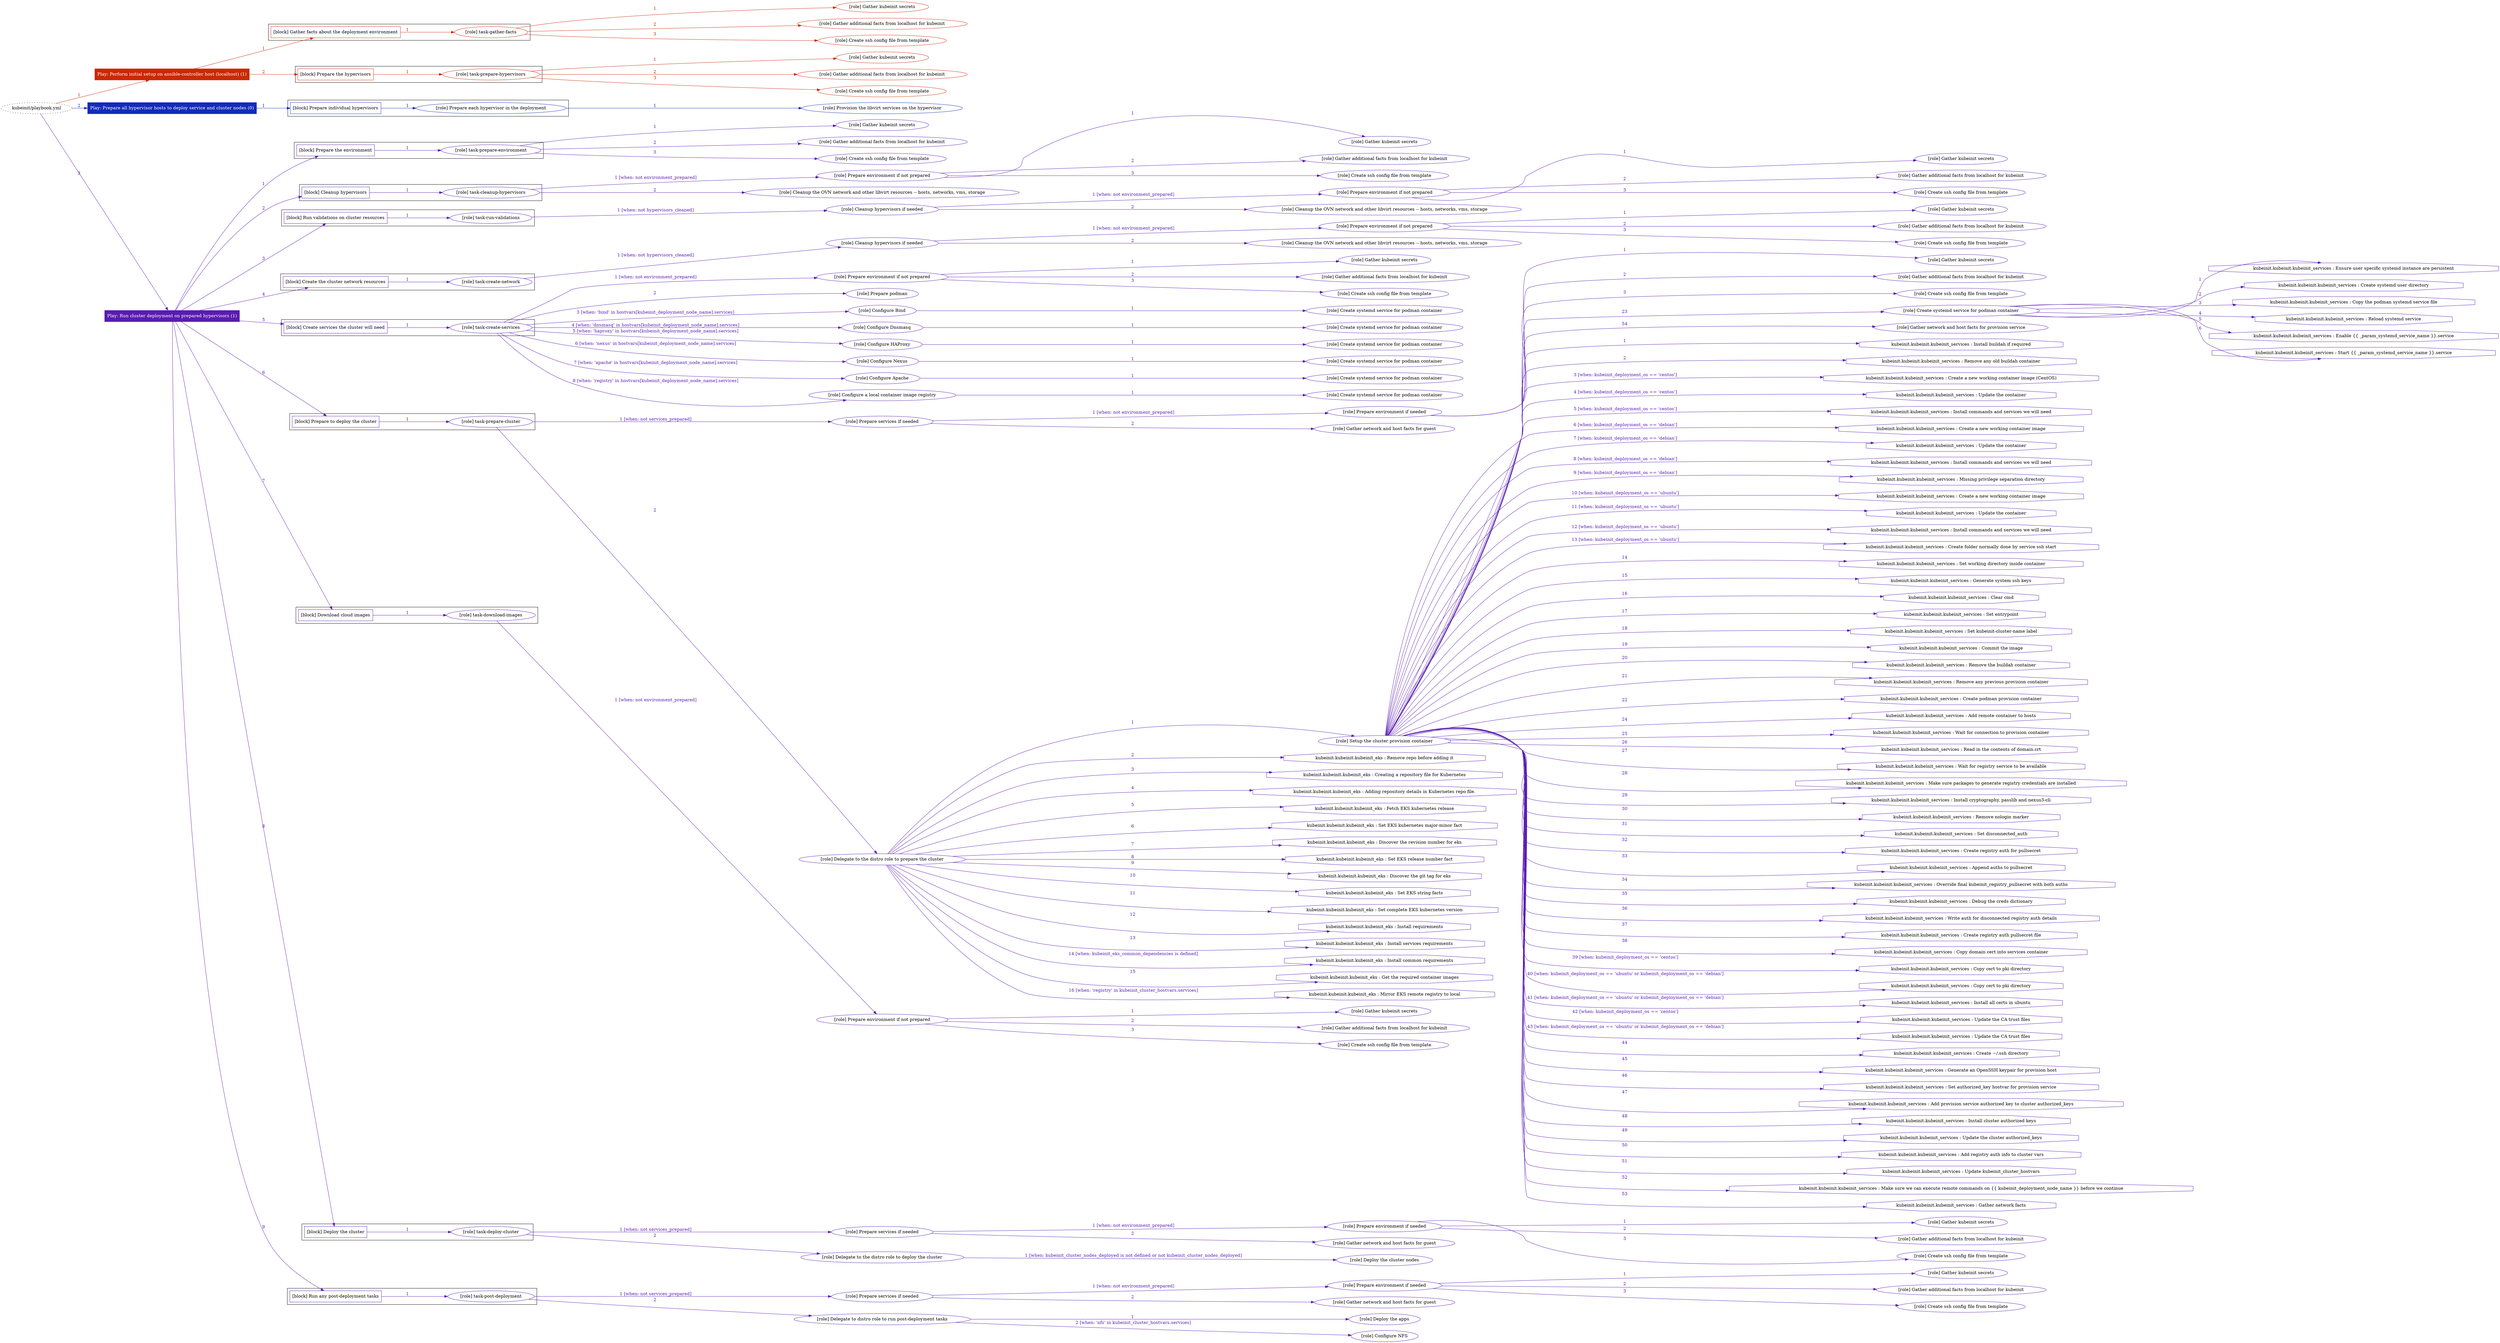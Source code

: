 digraph {
	graph [concentrate=true ordering=in rankdir=LR ratio=fill]
	edge [esep=5 sep=10]
	"kubeinit/playbook.yml" [URL="/home/runner/work/kubeinit/kubeinit/kubeinit/playbook.yml" id=playbook_e0f4f931 style=dotted]
	play_5048272c [label="Play: Perform initial setup on ansible-controller host (localhost) (1)" URL="/home/runner/work/kubeinit/kubeinit/kubeinit/playbook.yml" color="#c92903" fontcolor="#ffffff" id=play_5048272c shape=box style=filled tooltip=localhost]
	"kubeinit/playbook.yml" -> play_5048272c [label="1 " color="#c92903" fontcolor="#c92903" id=edge_ddd05dd0 labeltooltip="1 " tooltip="1 "]
	subgraph "Gather kubeinit secrets" {
		role_90cdf3de [label="[role] Gather kubeinit secrets" URL="/home/runner/.ansible/collections/ansible_collections/kubeinit/kubeinit/roles/kubeinit_prepare/tasks/gather_kubeinit_facts.yml" color="#c92903" id=role_90cdf3de tooltip="Gather kubeinit secrets"]
	}
	subgraph "Gather additional facts from localhost for kubeinit" {
		role_06dc5f44 [label="[role] Gather additional facts from localhost for kubeinit" URL="/home/runner/.ansible/collections/ansible_collections/kubeinit/kubeinit/roles/kubeinit_prepare/tasks/gather_kubeinit_facts.yml" color="#c92903" id=role_06dc5f44 tooltip="Gather additional facts from localhost for kubeinit"]
	}
	subgraph "Create ssh config file from template" {
		role_c1c7bafd [label="[role] Create ssh config file from template" URL="/home/runner/.ansible/collections/ansible_collections/kubeinit/kubeinit/roles/kubeinit_prepare/tasks/gather_kubeinit_facts.yml" color="#c92903" id=role_c1c7bafd tooltip="Create ssh config file from template"]
	}
	subgraph "task-gather-facts" {
		role_e17bbb3d [label="[role] task-gather-facts" URL="/home/runner/work/kubeinit/kubeinit/kubeinit/playbook.yml" color="#c92903" id=role_e17bbb3d tooltip="task-gather-facts"]
		role_e17bbb3d -> role_90cdf3de [label="1 " color="#c92903" fontcolor="#c92903" id=edge_04f0bf39 labeltooltip="1 " tooltip="1 "]
		role_e17bbb3d -> role_06dc5f44 [label="2 " color="#c92903" fontcolor="#c92903" id=edge_49669961 labeltooltip="2 " tooltip="2 "]
		role_e17bbb3d -> role_c1c7bafd [label="3 " color="#c92903" fontcolor="#c92903" id=edge_7c7aba4a labeltooltip="3 " tooltip="3 "]
	}
	subgraph "Gather kubeinit secrets" {
		role_745f034d [label="[role] Gather kubeinit secrets" URL="/home/runner/.ansible/collections/ansible_collections/kubeinit/kubeinit/roles/kubeinit_prepare/tasks/gather_kubeinit_facts.yml" color="#c92903" id=role_745f034d tooltip="Gather kubeinit secrets"]
	}
	subgraph "Gather additional facts from localhost for kubeinit" {
		role_3a93dd86 [label="[role] Gather additional facts from localhost for kubeinit" URL="/home/runner/.ansible/collections/ansible_collections/kubeinit/kubeinit/roles/kubeinit_prepare/tasks/gather_kubeinit_facts.yml" color="#c92903" id=role_3a93dd86 tooltip="Gather additional facts from localhost for kubeinit"]
	}
	subgraph "Create ssh config file from template" {
		role_6566e15d [label="[role] Create ssh config file from template" URL="/home/runner/.ansible/collections/ansible_collections/kubeinit/kubeinit/roles/kubeinit_prepare/tasks/gather_kubeinit_facts.yml" color="#c92903" id=role_6566e15d tooltip="Create ssh config file from template"]
	}
	subgraph "task-prepare-hypervisors" {
		role_70867432 [label="[role] task-prepare-hypervisors" URL="/home/runner/work/kubeinit/kubeinit/kubeinit/playbook.yml" color="#c92903" id=role_70867432 tooltip="task-prepare-hypervisors"]
		role_70867432 -> role_745f034d [label="1 " color="#c92903" fontcolor="#c92903" id=edge_d72aa877 labeltooltip="1 " tooltip="1 "]
		role_70867432 -> role_3a93dd86 [label="2 " color="#c92903" fontcolor="#c92903" id=edge_ae557833 labeltooltip="2 " tooltip="2 "]
		role_70867432 -> role_6566e15d [label="3 " color="#c92903" fontcolor="#c92903" id=edge_935be439 labeltooltip="3 " tooltip="3 "]
	}
	subgraph "Play: Perform initial setup on ansible-controller host (localhost) (1)" {
		play_5048272c -> block_f4017acc [label=1 color="#c92903" fontcolor="#c92903" id=edge_48a97fb5 labeltooltip=1 tooltip=1]
		subgraph cluster_block_f4017acc {
			block_f4017acc [label="[block] Gather facts about the deployment environment" URL="/home/runner/work/kubeinit/kubeinit/kubeinit/playbook.yml" color="#c92903" id=block_f4017acc labeltooltip="Gather facts about the deployment environment" shape=box tooltip="Gather facts about the deployment environment"]
			block_f4017acc -> role_e17bbb3d [label="1 " color="#c92903" fontcolor="#c92903" id=edge_3884f7ae labeltooltip="1 " tooltip="1 "]
		}
		play_5048272c -> block_95a1b44c [label=2 color="#c92903" fontcolor="#c92903" id=edge_21ce8703 labeltooltip=2 tooltip=2]
		subgraph cluster_block_95a1b44c {
			block_95a1b44c [label="[block] Prepare the hypervisors" URL="/home/runner/work/kubeinit/kubeinit/kubeinit/playbook.yml" color="#c92903" id=block_95a1b44c labeltooltip="Prepare the hypervisors" shape=box tooltip="Prepare the hypervisors"]
			block_95a1b44c -> role_70867432 [label="1 " color="#c92903" fontcolor="#c92903" id=edge_77dd1472 labeltooltip="1 " tooltip="1 "]
		}
	}
	play_d4f0cfdb [label="Play: Prepare all hypervisor hosts to deploy service and cluster nodes (0)" URL="/home/runner/work/kubeinit/kubeinit/kubeinit/playbook.yml" color="#132bb9" fontcolor="#ffffff" id=play_d4f0cfdb shape=box style=filled tooltip="Play: Prepare all hypervisor hosts to deploy service and cluster nodes (0)"]
	"kubeinit/playbook.yml" -> play_d4f0cfdb [label="2 " color="#132bb9" fontcolor="#132bb9" id=edge_26c4091d labeltooltip="2 " tooltip="2 "]
	subgraph "Provision the libvirt services on the hypervisor" {
		role_4c0a3e7f [label="[role] Provision the libvirt services on the hypervisor" URL="/home/runner/.ansible/collections/ansible_collections/kubeinit/kubeinit/roles/kubeinit_prepare/tasks/prepare_hypervisor.yml" color="#132bb9" id=role_4c0a3e7f tooltip="Provision the libvirt services on the hypervisor"]
	}
	subgraph "Prepare each hypervisor in the deployment" {
		role_9e20ed34 [label="[role] Prepare each hypervisor in the deployment" URL="/home/runner/work/kubeinit/kubeinit/kubeinit/playbook.yml" color="#132bb9" id=role_9e20ed34 tooltip="Prepare each hypervisor in the deployment"]
		role_9e20ed34 -> role_4c0a3e7f [label="1 " color="#132bb9" fontcolor="#132bb9" id=edge_218aa437 labeltooltip="1 " tooltip="1 "]
	}
	subgraph "Play: Prepare all hypervisor hosts to deploy service and cluster nodes (0)" {
		play_d4f0cfdb -> block_39390793 [label=1 color="#132bb9" fontcolor="#132bb9" id=edge_e2bcbbe6 labeltooltip=1 tooltip=1]
		subgraph cluster_block_39390793 {
			block_39390793 [label="[block] Prepare individual hypervisors" URL="/home/runner/work/kubeinit/kubeinit/kubeinit/playbook.yml" color="#132bb9" id=block_39390793 labeltooltip="Prepare individual hypervisors" shape=box tooltip="Prepare individual hypervisors"]
			block_39390793 -> role_9e20ed34 [label="1 " color="#132bb9" fontcolor="#132bb9" id=edge_ab8028dc labeltooltip="1 " tooltip="1 "]
		}
	}
	play_fcccb934 [label="Play: Run cluster deployment on prepared hypervisors (1)" URL="/home/runner/work/kubeinit/kubeinit/kubeinit/playbook.yml" color="#591bb1" fontcolor="#ffffff" id=play_fcccb934 shape=box style=filled tooltip=localhost]
	"kubeinit/playbook.yml" -> play_fcccb934 [label="3 " color="#591bb1" fontcolor="#591bb1" id=edge_75621c20 labeltooltip="3 " tooltip="3 "]
	subgraph "Gather kubeinit secrets" {
		role_72b0bc27 [label="[role] Gather kubeinit secrets" URL="/home/runner/.ansible/collections/ansible_collections/kubeinit/kubeinit/roles/kubeinit_prepare/tasks/gather_kubeinit_facts.yml" color="#591bb1" id=role_72b0bc27 tooltip="Gather kubeinit secrets"]
	}
	subgraph "Gather additional facts from localhost for kubeinit" {
		role_6a302106 [label="[role] Gather additional facts from localhost for kubeinit" URL="/home/runner/.ansible/collections/ansible_collections/kubeinit/kubeinit/roles/kubeinit_prepare/tasks/gather_kubeinit_facts.yml" color="#591bb1" id=role_6a302106 tooltip="Gather additional facts from localhost for kubeinit"]
	}
	subgraph "Create ssh config file from template" {
		role_1c4d749a [label="[role] Create ssh config file from template" URL="/home/runner/.ansible/collections/ansible_collections/kubeinit/kubeinit/roles/kubeinit_prepare/tasks/gather_kubeinit_facts.yml" color="#591bb1" id=role_1c4d749a tooltip="Create ssh config file from template"]
	}
	subgraph "task-prepare-environment" {
		role_b8804099 [label="[role] task-prepare-environment" URL="/home/runner/work/kubeinit/kubeinit/kubeinit/playbook.yml" color="#591bb1" id=role_b8804099 tooltip="task-prepare-environment"]
		role_b8804099 -> role_72b0bc27 [label="1 " color="#591bb1" fontcolor="#591bb1" id=edge_83374327 labeltooltip="1 " tooltip="1 "]
		role_b8804099 -> role_6a302106 [label="2 " color="#591bb1" fontcolor="#591bb1" id=edge_37c26e48 labeltooltip="2 " tooltip="2 "]
		role_b8804099 -> role_1c4d749a [label="3 " color="#591bb1" fontcolor="#591bb1" id=edge_16c7d967 labeltooltip="3 " tooltip="3 "]
	}
	subgraph "Gather kubeinit secrets" {
		role_a2dea2ad [label="[role] Gather kubeinit secrets" URL="/home/runner/.ansible/collections/ansible_collections/kubeinit/kubeinit/roles/kubeinit_prepare/tasks/gather_kubeinit_facts.yml" color="#591bb1" id=role_a2dea2ad tooltip="Gather kubeinit secrets"]
	}
	subgraph "Gather additional facts from localhost for kubeinit" {
		role_96b9cbc0 [label="[role] Gather additional facts from localhost for kubeinit" URL="/home/runner/.ansible/collections/ansible_collections/kubeinit/kubeinit/roles/kubeinit_prepare/tasks/gather_kubeinit_facts.yml" color="#591bb1" id=role_96b9cbc0 tooltip="Gather additional facts from localhost for kubeinit"]
	}
	subgraph "Create ssh config file from template" {
		role_8ccab6f2 [label="[role] Create ssh config file from template" URL="/home/runner/.ansible/collections/ansible_collections/kubeinit/kubeinit/roles/kubeinit_prepare/tasks/gather_kubeinit_facts.yml" color="#591bb1" id=role_8ccab6f2 tooltip="Create ssh config file from template"]
	}
	subgraph "Prepare environment if not prepared" {
		role_897eff4a [label="[role] Prepare environment if not prepared" URL="/home/runner/.ansible/collections/ansible_collections/kubeinit/kubeinit/roles/kubeinit_prepare/tasks/cleanup_hypervisors.yml" color="#591bb1" id=role_897eff4a tooltip="Prepare environment if not prepared"]
		role_897eff4a -> role_a2dea2ad [label="1 " color="#591bb1" fontcolor="#591bb1" id=edge_ff4cf65f labeltooltip="1 " tooltip="1 "]
		role_897eff4a -> role_96b9cbc0 [label="2 " color="#591bb1" fontcolor="#591bb1" id=edge_d882f595 labeltooltip="2 " tooltip="2 "]
		role_897eff4a -> role_8ccab6f2 [label="3 " color="#591bb1" fontcolor="#591bb1" id=edge_77b1c2bf labeltooltip="3 " tooltip="3 "]
	}
	subgraph "Cleanup the OVN network and other libvirt resources -- hosts, networks, vms, storage" {
		role_6a49e277 [label="[role] Cleanup the OVN network and other libvirt resources -- hosts, networks, vms, storage" URL="/home/runner/.ansible/collections/ansible_collections/kubeinit/kubeinit/roles/kubeinit_prepare/tasks/cleanup_hypervisors.yml" color="#591bb1" id=role_6a49e277 tooltip="Cleanup the OVN network and other libvirt resources -- hosts, networks, vms, storage"]
	}
	subgraph "task-cleanup-hypervisors" {
		role_0c7e1d2d [label="[role] task-cleanup-hypervisors" URL="/home/runner/work/kubeinit/kubeinit/kubeinit/playbook.yml" color="#591bb1" id=role_0c7e1d2d tooltip="task-cleanup-hypervisors"]
		role_0c7e1d2d -> role_897eff4a [label="1 [when: not environment_prepared]" color="#591bb1" fontcolor="#591bb1" id=edge_0e474436 labeltooltip="1 [when: not environment_prepared]" tooltip="1 [when: not environment_prepared]"]
		role_0c7e1d2d -> role_6a49e277 [label="2 " color="#591bb1" fontcolor="#591bb1" id=edge_cdb8e3d4 labeltooltip="2 " tooltip="2 "]
	}
	subgraph "Gather kubeinit secrets" {
		role_e9bfc498 [label="[role] Gather kubeinit secrets" URL="/home/runner/.ansible/collections/ansible_collections/kubeinit/kubeinit/roles/kubeinit_prepare/tasks/gather_kubeinit_facts.yml" color="#591bb1" id=role_e9bfc498 tooltip="Gather kubeinit secrets"]
	}
	subgraph "Gather additional facts from localhost for kubeinit" {
		role_a842cc6a [label="[role] Gather additional facts from localhost for kubeinit" URL="/home/runner/.ansible/collections/ansible_collections/kubeinit/kubeinit/roles/kubeinit_prepare/tasks/gather_kubeinit_facts.yml" color="#591bb1" id=role_a842cc6a tooltip="Gather additional facts from localhost for kubeinit"]
	}
	subgraph "Create ssh config file from template" {
		role_800d6246 [label="[role] Create ssh config file from template" URL="/home/runner/.ansible/collections/ansible_collections/kubeinit/kubeinit/roles/kubeinit_prepare/tasks/gather_kubeinit_facts.yml" color="#591bb1" id=role_800d6246 tooltip="Create ssh config file from template"]
	}
	subgraph "Prepare environment if not prepared" {
		role_7763d982 [label="[role] Prepare environment if not prepared" URL="/home/runner/.ansible/collections/ansible_collections/kubeinit/kubeinit/roles/kubeinit_prepare/tasks/cleanup_hypervisors.yml" color="#591bb1" id=role_7763d982 tooltip="Prepare environment if not prepared"]
		role_7763d982 -> role_e9bfc498 [label="1 " color="#591bb1" fontcolor="#591bb1" id=edge_3c5aeb22 labeltooltip="1 " tooltip="1 "]
		role_7763d982 -> role_a842cc6a [label="2 " color="#591bb1" fontcolor="#591bb1" id=edge_853391ff labeltooltip="2 " tooltip="2 "]
		role_7763d982 -> role_800d6246 [label="3 " color="#591bb1" fontcolor="#591bb1" id=edge_e76f795c labeltooltip="3 " tooltip="3 "]
	}
	subgraph "Cleanup the OVN network and other libvirt resources -- hosts, networks, vms, storage" {
		role_24a38541 [label="[role] Cleanup the OVN network and other libvirt resources -- hosts, networks, vms, storage" URL="/home/runner/.ansible/collections/ansible_collections/kubeinit/kubeinit/roles/kubeinit_prepare/tasks/cleanup_hypervisors.yml" color="#591bb1" id=role_24a38541 tooltip="Cleanup the OVN network and other libvirt resources -- hosts, networks, vms, storage"]
	}
	subgraph "Cleanup hypervisors if needed" {
		role_47f00b8d [label="[role] Cleanup hypervisors if needed" URL="/home/runner/.ansible/collections/ansible_collections/kubeinit/kubeinit/roles/kubeinit_validations/tasks/main.yml" color="#591bb1" id=role_47f00b8d tooltip="Cleanup hypervisors if needed"]
		role_47f00b8d -> role_7763d982 [label="1 [when: not environment_prepared]" color="#591bb1" fontcolor="#591bb1" id=edge_c821bd62 labeltooltip="1 [when: not environment_prepared]" tooltip="1 [when: not environment_prepared]"]
		role_47f00b8d -> role_24a38541 [label="2 " color="#591bb1" fontcolor="#591bb1" id=edge_afed12cb labeltooltip="2 " tooltip="2 "]
	}
	subgraph "task-run-validations" {
		role_cb977a33 [label="[role] task-run-validations" URL="/home/runner/work/kubeinit/kubeinit/kubeinit/playbook.yml" color="#591bb1" id=role_cb977a33 tooltip="task-run-validations"]
		role_cb977a33 -> role_47f00b8d [label="1 [when: not hypervisors_cleaned]" color="#591bb1" fontcolor="#591bb1" id=edge_7de812a8 labeltooltip="1 [when: not hypervisors_cleaned]" tooltip="1 [when: not hypervisors_cleaned]"]
	}
	subgraph "Gather kubeinit secrets" {
		role_2b8650cd [label="[role] Gather kubeinit secrets" URL="/home/runner/.ansible/collections/ansible_collections/kubeinit/kubeinit/roles/kubeinit_prepare/tasks/gather_kubeinit_facts.yml" color="#591bb1" id=role_2b8650cd tooltip="Gather kubeinit secrets"]
	}
	subgraph "Gather additional facts from localhost for kubeinit" {
		role_fbb58836 [label="[role] Gather additional facts from localhost for kubeinit" URL="/home/runner/.ansible/collections/ansible_collections/kubeinit/kubeinit/roles/kubeinit_prepare/tasks/gather_kubeinit_facts.yml" color="#591bb1" id=role_fbb58836 tooltip="Gather additional facts from localhost for kubeinit"]
	}
	subgraph "Create ssh config file from template" {
		role_ba81aa95 [label="[role] Create ssh config file from template" URL="/home/runner/.ansible/collections/ansible_collections/kubeinit/kubeinit/roles/kubeinit_prepare/tasks/gather_kubeinit_facts.yml" color="#591bb1" id=role_ba81aa95 tooltip="Create ssh config file from template"]
	}
	subgraph "Prepare environment if not prepared" {
		role_09b5a286 [label="[role] Prepare environment if not prepared" URL="/home/runner/.ansible/collections/ansible_collections/kubeinit/kubeinit/roles/kubeinit_prepare/tasks/cleanup_hypervisors.yml" color="#591bb1" id=role_09b5a286 tooltip="Prepare environment if not prepared"]
		role_09b5a286 -> role_2b8650cd [label="1 " color="#591bb1" fontcolor="#591bb1" id=edge_ca6d22de labeltooltip="1 " tooltip="1 "]
		role_09b5a286 -> role_fbb58836 [label="2 " color="#591bb1" fontcolor="#591bb1" id=edge_f4f3dc4f labeltooltip="2 " tooltip="2 "]
		role_09b5a286 -> role_ba81aa95 [label="3 " color="#591bb1" fontcolor="#591bb1" id=edge_d986cd0e labeltooltip="3 " tooltip="3 "]
	}
	subgraph "Cleanup the OVN network and other libvirt resources -- hosts, networks, vms, storage" {
		role_9b870333 [label="[role] Cleanup the OVN network and other libvirt resources -- hosts, networks, vms, storage" URL="/home/runner/.ansible/collections/ansible_collections/kubeinit/kubeinit/roles/kubeinit_prepare/tasks/cleanup_hypervisors.yml" color="#591bb1" id=role_9b870333 tooltip="Cleanup the OVN network and other libvirt resources -- hosts, networks, vms, storage"]
	}
	subgraph "Cleanup hypervisors if needed" {
		role_a0c04146 [label="[role] Cleanup hypervisors if needed" URL="/home/runner/.ansible/collections/ansible_collections/kubeinit/kubeinit/roles/kubeinit_libvirt/tasks/create_network.yml" color="#591bb1" id=role_a0c04146 tooltip="Cleanup hypervisors if needed"]
		role_a0c04146 -> role_09b5a286 [label="1 [when: not environment_prepared]" color="#591bb1" fontcolor="#591bb1" id=edge_36bc80b9 labeltooltip="1 [when: not environment_prepared]" tooltip="1 [when: not environment_prepared]"]
		role_a0c04146 -> role_9b870333 [label="2 " color="#591bb1" fontcolor="#591bb1" id=edge_b5643da3 labeltooltip="2 " tooltip="2 "]
	}
	subgraph "task-create-network" {
		role_76df4506 [label="[role] task-create-network" URL="/home/runner/work/kubeinit/kubeinit/kubeinit/playbook.yml" color="#591bb1" id=role_76df4506 tooltip="task-create-network"]
		role_76df4506 -> role_a0c04146 [label="1 [when: not hypervisors_cleaned]" color="#591bb1" fontcolor="#591bb1" id=edge_f54656e7 labeltooltip="1 [when: not hypervisors_cleaned]" tooltip="1 [when: not hypervisors_cleaned]"]
	}
	subgraph "Gather kubeinit secrets" {
		role_e1972c86 [label="[role] Gather kubeinit secrets" URL="/home/runner/.ansible/collections/ansible_collections/kubeinit/kubeinit/roles/kubeinit_prepare/tasks/gather_kubeinit_facts.yml" color="#591bb1" id=role_e1972c86 tooltip="Gather kubeinit secrets"]
	}
	subgraph "Gather additional facts from localhost for kubeinit" {
		role_463055cc [label="[role] Gather additional facts from localhost for kubeinit" URL="/home/runner/.ansible/collections/ansible_collections/kubeinit/kubeinit/roles/kubeinit_prepare/tasks/gather_kubeinit_facts.yml" color="#591bb1" id=role_463055cc tooltip="Gather additional facts from localhost for kubeinit"]
	}
	subgraph "Create ssh config file from template" {
		role_6b809da1 [label="[role] Create ssh config file from template" URL="/home/runner/.ansible/collections/ansible_collections/kubeinit/kubeinit/roles/kubeinit_prepare/tasks/gather_kubeinit_facts.yml" color="#591bb1" id=role_6b809da1 tooltip="Create ssh config file from template"]
	}
	subgraph "Prepare environment if not prepared" {
		role_02de1246 [label="[role] Prepare environment if not prepared" URL="/home/runner/.ansible/collections/ansible_collections/kubeinit/kubeinit/roles/kubeinit_services/tasks/main.yml" color="#591bb1" id=role_02de1246 tooltip="Prepare environment if not prepared"]
		role_02de1246 -> role_e1972c86 [label="1 " color="#591bb1" fontcolor="#591bb1" id=edge_4fa4e5c5 labeltooltip="1 " tooltip="1 "]
		role_02de1246 -> role_463055cc [label="2 " color="#591bb1" fontcolor="#591bb1" id=edge_76ebed3f labeltooltip="2 " tooltip="2 "]
		role_02de1246 -> role_6b809da1 [label="3 " color="#591bb1" fontcolor="#591bb1" id=edge_075e53fc labeltooltip="3 " tooltip="3 "]
	}
	subgraph "Prepare podman" {
		role_869f9895 [label="[role] Prepare podman" URL="/home/runner/.ansible/collections/ansible_collections/kubeinit/kubeinit/roles/kubeinit_services/tasks/00_create_service_pod.yml" color="#591bb1" id=role_869f9895 tooltip="Prepare podman"]
	}
	subgraph "Create systemd service for podman container" {
		role_b72058ad [label="[role] Create systemd service for podman container" URL="/home/runner/.ansible/collections/ansible_collections/kubeinit/kubeinit/roles/kubeinit_bind/tasks/main.yml" color="#591bb1" id=role_b72058ad tooltip="Create systemd service for podman container"]
	}
	subgraph "Configure Bind" {
		role_8fc5bb56 [label="[role] Configure Bind" URL="/home/runner/.ansible/collections/ansible_collections/kubeinit/kubeinit/roles/kubeinit_services/tasks/start_services_containers.yml" color="#591bb1" id=role_8fc5bb56 tooltip="Configure Bind"]
		role_8fc5bb56 -> role_b72058ad [label="1 " color="#591bb1" fontcolor="#591bb1" id=edge_d71a5d4a labeltooltip="1 " tooltip="1 "]
	}
	subgraph "Create systemd service for podman container" {
		role_e65e0da7 [label="[role] Create systemd service for podman container" URL="/home/runner/.ansible/collections/ansible_collections/kubeinit/kubeinit/roles/kubeinit_dnsmasq/tasks/main.yml" color="#591bb1" id=role_e65e0da7 tooltip="Create systemd service for podman container"]
	}
	subgraph "Configure Dnsmasq" {
		role_55473659 [label="[role] Configure Dnsmasq" URL="/home/runner/.ansible/collections/ansible_collections/kubeinit/kubeinit/roles/kubeinit_services/tasks/start_services_containers.yml" color="#591bb1" id=role_55473659 tooltip="Configure Dnsmasq"]
		role_55473659 -> role_e65e0da7 [label="1 " color="#591bb1" fontcolor="#591bb1" id=edge_467154b3 labeltooltip="1 " tooltip="1 "]
	}
	subgraph "Create systemd service for podman container" {
		role_ce4da277 [label="[role] Create systemd service for podman container" URL="/home/runner/.ansible/collections/ansible_collections/kubeinit/kubeinit/roles/kubeinit_haproxy/tasks/main.yml" color="#591bb1" id=role_ce4da277 tooltip="Create systemd service for podman container"]
	}
	subgraph "Configure HAProxy" {
		role_fd459b7b [label="[role] Configure HAProxy" URL="/home/runner/.ansible/collections/ansible_collections/kubeinit/kubeinit/roles/kubeinit_services/tasks/start_services_containers.yml" color="#591bb1" id=role_fd459b7b tooltip="Configure HAProxy"]
		role_fd459b7b -> role_ce4da277 [label="1 " color="#591bb1" fontcolor="#591bb1" id=edge_f41a197a labeltooltip="1 " tooltip="1 "]
	}
	subgraph "Create systemd service for podman container" {
		role_05d8d743 [label="[role] Create systemd service for podman container" URL="/home/runner/.ansible/collections/ansible_collections/kubeinit/kubeinit/roles/kubeinit_nexus/tasks/main.yml" color="#591bb1" id=role_05d8d743 tooltip="Create systemd service for podman container"]
	}
	subgraph "Configure Nexus" {
		role_bb45bab0 [label="[role] Configure Nexus" URL="/home/runner/.ansible/collections/ansible_collections/kubeinit/kubeinit/roles/kubeinit_services/tasks/start_services_containers.yml" color="#591bb1" id=role_bb45bab0 tooltip="Configure Nexus"]
		role_bb45bab0 -> role_05d8d743 [label="1 " color="#591bb1" fontcolor="#591bb1" id=edge_71d65d50 labeltooltip="1 " tooltip="1 "]
	}
	subgraph "Create systemd service for podman container" {
		role_073990e9 [label="[role] Create systemd service for podman container" URL="/home/runner/.ansible/collections/ansible_collections/kubeinit/kubeinit/roles/kubeinit_apache/tasks/main.yml" color="#591bb1" id=role_073990e9 tooltip="Create systemd service for podman container"]
	}
	subgraph "Configure Apache" {
		role_dfcd8c27 [label="[role] Configure Apache" URL="/home/runner/.ansible/collections/ansible_collections/kubeinit/kubeinit/roles/kubeinit_services/tasks/start_services_containers.yml" color="#591bb1" id=role_dfcd8c27 tooltip="Configure Apache"]
		role_dfcd8c27 -> role_073990e9 [label="1 " color="#591bb1" fontcolor="#591bb1" id=edge_8affb772 labeltooltip="1 " tooltip="1 "]
	}
	subgraph "Create systemd service for podman container" {
		role_81d1e7d4 [label="[role] Create systemd service for podman container" URL="/home/runner/.ansible/collections/ansible_collections/kubeinit/kubeinit/roles/kubeinit_registry/tasks/main.yml" color="#591bb1" id=role_81d1e7d4 tooltip="Create systemd service for podman container"]
	}
	subgraph "Configure a local container image registry" {
		role_bfe78cf8 [label="[role] Configure a local container image registry" URL="/home/runner/.ansible/collections/ansible_collections/kubeinit/kubeinit/roles/kubeinit_services/tasks/start_services_containers.yml" color="#591bb1" id=role_bfe78cf8 tooltip="Configure a local container image registry"]
		role_bfe78cf8 -> role_81d1e7d4 [label="1 " color="#591bb1" fontcolor="#591bb1" id=edge_0726498c labeltooltip="1 " tooltip="1 "]
	}
	subgraph "task-create-services" {
		role_f6f17f90 [label="[role] task-create-services" URL="/home/runner/work/kubeinit/kubeinit/kubeinit/playbook.yml" color="#591bb1" id=role_f6f17f90 tooltip="task-create-services"]
		role_f6f17f90 -> role_02de1246 [label="1 [when: not environment_prepared]" color="#591bb1" fontcolor="#591bb1" id=edge_da64c06f labeltooltip="1 [when: not environment_prepared]" tooltip="1 [when: not environment_prepared]"]
		role_f6f17f90 -> role_869f9895 [label="2 " color="#591bb1" fontcolor="#591bb1" id=edge_43e18b86 labeltooltip="2 " tooltip="2 "]
		role_f6f17f90 -> role_8fc5bb56 [label="3 [when: 'bind' in hostvars[kubeinit_deployment_node_name].services]" color="#591bb1" fontcolor="#591bb1" id=edge_c4d3ab90 labeltooltip="3 [when: 'bind' in hostvars[kubeinit_deployment_node_name].services]" tooltip="3 [when: 'bind' in hostvars[kubeinit_deployment_node_name].services]"]
		role_f6f17f90 -> role_55473659 [label="4 [when: 'dnsmasq' in hostvars[kubeinit_deployment_node_name].services]" color="#591bb1" fontcolor="#591bb1" id=edge_ebd5bb65 labeltooltip="4 [when: 'dnsmasq' in hostvars[kubeinit_deployment_node_name].services]" tooltip="4 [when: 'dnsmasq' in hostvars[kubeinit_deployment_node_name].services]"]
		role_f6f17f90 -> role_fd459b7b [label="5 [when: 'haproxy' in hostvars[kubeinit_deployment_node_name].services]" color="#591bb1" fontcolor="#591bb1" id=edge_15c96738 labeltooltip="5 [when: 'haproxy' in hostvars[kubeinit_deployment_node_name].services]" tooltip="5 [when: 'haproxy' in hostvars[kubeinit_deployment_node_name].services]"]
		role_f6f17f90 -> role_bb45bab0 [label="6 [when: 'nexus' in hostvars[kubeinit_deployment_node_name].services]" color="#591bb1" fontcolor="#591bb1" id=edge_ad115d66 labeltooltip="6 [when: 'nexus' in hostvars[kubeinit_deployment_node_name].services]" tooltip="6 [when: 'nexus' in hostvars[kubeinit_deployment_node_name].services]"]
		role_f6f17f90 -> role_dfcd8c27 [label="7 [when: 'apache' in hostvars[kubeinit_deployment_node_name].services]" color="#591bb1" fontcolor="#591bb1" id=edge_387f8e73 labeltooltip="7 [when: 'apache' in hostvars[kubeinit_deployment_node_name].services]" tooltip="7 [when: 'apache' in hostvars[kubeinit_deployment_node_name].services]"]
		role_f6f17f90 -> role_bfe78cf8 [label="8 [when: 'registry' in hostvars[kubeinit_deployment_node_name].services]" color="#591bb1" fontcolor="#591bb1" id=edge_7ea1a73a labeltooltip="8 [when: 'registry' in hostvars[kubeinit_deployment_node_name].services]" tooltip="8 [when: 'registry' in hostvars[kubeinit_deployment_node_name].services]"]
	}
	subgraph "Gather kubeinit secrets" {
		role_003a3c10 [label="[role] Gather kubeinit secrets" URL="/home/runner/.ansible/collections/ansible_collections/kubeinit/kubeinit/roles/kubeinit_prepare/tasks/gather_kubeinit_facts.yml" color="#591bb1" id=role_003a3c10 tooltip="Gather kubeinit secrets"]
	}
	subgraph "Gather additional facts from localhost for kubeinit" {
		role_ed9cdc2f [label="[role] Gather additional facts from localhost for kubeinit" URL="/home/runner/.ansible/collections/ansible_collections/kubeinit/kubeinit/roles/kubeinit_prepare/tasks/gather_kubeinit_facts.yml" color="#591bb1" id=role_ed9cdc2f tooltip="Gather additional facts from localhost for kubeinit"]
	}
	subgraph "Create ssh config file from template" {
		role_ed9bc7ec [label="[role] Create ssh config file from template" URL="/home/runner/.ansible/collections/ansible_collections/kubeinit/kubeinit/roles/kubeinit_prepare/tasks/gather_kubeinit_facts.yml" color="#591bb1" id=role_ed9bc7ec tooltip="Create ssh config file from template"]
	}
	subgraph "Prepare environment if needed" {
		role_b64cba56 [label="[role] Prepare environment if needed" URL="/home/runner/.ansible/collections/ansible_collections/kubeinit/kubeinit/roles/kubeinit_services/tasks/prepare_services.yml" color="#591bb1" id=role_b64cba56 tooltip="Prepare environment if needed"]
		role_b64cba56 -> role_003a3c10 [label="1 " color="#591bb1" fontcolor="#591bb1" id=edge_42f2d981 labeltooltip="1 " tooltip="1 "]
		role_b64cba56 -> role_ed9cdc2f [label="2 " color="#591bb1" fontcolor="#591bb1" id=edge_96b6a338 labeltooltip="2 " tooltip="2 "]
		role_b64cba56 -> role_ed9bc7ec [label="3 " color="#591bb1" fontcolor="#591bb1" id=edge_ba0f540d labeltooltip="3 " tooltip="3 "]
	}
	subgraph "Gather network and host facts for guest" {
		role_86353b0d [label="[role] Gather network and host facts for guest" URL="/home/runner/.ansible/collections/ansible_collections/kubeinit/kubeinit/roles/kubeinit_services/tasks/prepare_services.yml" color="#591bb1" id=role_86353b0d tooltip="Gather network and host facts for guest"]
	}
	subgraph "Prepare services if needed" {
		role_ae9a1347 [label="[role] Prepare services if needed" URL="/home/runner/.ansible/collections/ansible_collections/kubeinit/kubeinit/roles/kubeinit_prepare/tasks/prepare_cluster.yml" color="#591bb1" id=role_ae9a1347 tooltip="Prepare services if needed"]
		role_ae9a1347 -> role_b64cba56 [label="1 [when: not environment_prepared]" color="#591bb1" fontcolor="#591bb1" id=edge_9de19bc8 labeltooltip="1 [when: not environment_prepared]" tooltip="1 [when: not environment_prepared]"]
		role_ae9a1347 -> role_86353b0d [label="2 " color="#591bb1" fontcolor="#591bb1" id=edge_8e2fd268 labeltooltip="2 " tooltip="2 "]
	}
	subgraph "Create systemd service for podman container" {
		role_725490e6 [label="[role] Create systemd service for podman container" URL="/home/runner/.ansible/collections/ansible_collections/kubeinit/kubeinit/roles/kubeinit_services/tasks/create_provision_container.yml" color="#591bb1" id=role_725490e6 tooltip="Create systemd service for podman container"]
		task_5309cab0 [label="kubeinit.kubeinit.kubeinit_services : Ensure user specific systemd instance are persistent" URL="/home/runner/.ansible/collections/ansible_collections/kubeinit/kubeinit/roles/kubeinit_services/tasks/create_managed_service.yml" color="#591bb1" id=task_5309cab0 shape=octagon tooltip="kubeinit.kubeinit.kubeinit_services : Ensure user specific systemd instance are persistent"]
		role_725490e6 -> task_5309cab0 [label="1 " color="#591bb1" fontcolor="#591bb1" id=edge_d93eaf65 labeltooltip="1 " tooltip="1 "]
		task_c04fee9b [label="kubeinit.kubeinit.kubeinit_services : Create systemd user directory" URL="/home/runner/.ansible/collections/ansible_collections/kubeinit/kubeinit/roles/kubeinit_services/tasks/create_managed_service.yml" color="#591bb1" id=task_c04fee9b shape=octagon tooltip="kubeinit.kubeinit.kubeinit_services : Create systemd user directory"]
		role_725490e6 -> task_c04fee9b [label="2 " color="#591bb1" fontcolor="#591bb1" id=edge_abeedf5f labeltooltip="2 " tooltip="2 "]
		task_d592b421 [label="kubeinit.kubeinit.kubeinit_services : Copy the podman systemd service file" URL="/home/runner/.ansible/collections/ansible_collections/kubeinit/kubeinit/roles/kubeinit_services/tasks/create_managed_service.yml" color="#591bb1" id=task_d592b421 shape=octagon tooltip="kubeinit.kubeinit.kubeinit_services : Copy the podman systemd service file"]
		role_725490e6 -> task_d592b421 [label="3 " color="#591bb1" fontcolor="#591bb1" id=edge_0dad799f labeltooltip="3 " tooltip="3 "]
		task_4f1425a5 [label="kubeinit.kubeinit.kubeinit_services : Reload systemd service" URL="/home/runner/.ansible/collections/ansible_collections/kubeinit/kubeinit/roles/kubeinit_services/tasks/create_managed_service.yml" color="#591bb1" id=task_4f1425a5 shape=octagon tooltip="kubeinit.kubeinit.kubeinit_services : Reload systemd service"]
		role_725490e6 -> task_4f1425a5 [label="4 " color="#591bb1" fontcolor="#591bb1" id=edge_410a3be9 labeltooltip="4 " tooltip="4 "]
		task_c9057315 [label="kubeinit.kubeinit.kubeinit_services : Enable {{ _param_systemd_service_name }}.service" URL="/home/runner/.ansible/collections/ansible_collections/kubeinit/kubeinit/roles/kubeinit_services/tasks/create_managed_service.yml" color="#591bb1" id=task_c9057315 shape=octagon tooltip="kubeinit.kubeinit.kubeinit_services : Enable {{ _param_systemd_service_name }}.service"]
		role_725490e6 -> task_c9057315 [label="5 " color="#591bb1" fontcolor="#591bb1" id=edge_7caa1269 labeltooltip="5 " tooltip="5 "]
		task_bc520c6c [label="kubeinit.kubeinit.kubeinit_services : Start {{ _param_systemd_service_name }}.service" URL="/home/runner/.ansible/collections/ansible_collections/kubeinit/kubeinit/roles/kubeinit_services/tasks/create_managed_service.yml" color="#591bb1" id=task_bc520c6c shape=octagon tooltip="kubeinit.kubeinit.kubeinit_services : Start {{ _param_systemd_service_name }}.service"]
		role_725490e6 -> task_bc520c6c [label="6 " color="#591bb1" fontcolor="#591bb1" id=edge_7b3e195a labeltooltip="6 " tooltip="6 "]
	}
	subgraph "Gather network and host facts for provision service" {
		role_a04368f1 [label="[role] Gather network and host facts for provision service" URL="/home/runner/.ansible/collections/ansible_collections/kubeinit/kubeinit/roles/kubeinit_services/tasks/create_provision_container.yml" color="#591bb1" id=role_a04368f1 tooltip="Gather network and host facts for provision service"]
	}
	subgraph "Setup the cluster provision container" {
		role_082fd917 [label="[role] Setup the cluster provision container" URL="/home/runner/.ansible/collections/ansible_collections/kubeinit/kubeinit/roles/kubeinit_eks/tasks/prepare_cluster.yml" color="#591bb1" id=role_082fd917 tooltip="Setup the cluster provision container"]
		task_9d61ae97 [label="kubeinit.kubeinit.kubeinit_services : Install buildah if required" URL="/home/runner/.ansible/collections/ansible_collections/kubeinit/kubeinit/roles/kubeinit_services/tasks/create_provision_container.yml" color="#591bb1" id=task_9d61ae97 shape=octagon tooltip="kubeinit.kubeinit.kubeinit_services : Install buildah if required"]
		role_082fd917 -> task_9d61ae97 [label="1 " color="#591bb1" fontcolor="#591bb1" id=edge_8334a701 labeltooltip="1 " tooltip="1 "]
		task_d3efc2c3 [label="kubeinit.kubeinit.kubeinit_services : Remove any old buildah container" URL="/home/runner/.ansible/collections/ansible_collections/kubeinit/kubeinit/roles/kubeinit_services/tasks/create_provision_container.yml" color="#591bb1" id=task_d3efc2c3 shape=octagon tooltip="kubeinit.kubeinit.kubeinit_services : Remove any old buildah container"]
		role_082fd917 -> task_d3efc2c3 [label="2 " color="#591bb1" fontcolor="#591bb1" id=edge_9038f946 labeltooltip="2 " tooltip="2 "]
		task_d5ed065f [label="kubeinit.kubeinit.kubeinit_services : Create a new working container image (CentOS)" URL="/home/runner/.ansible/collections/ansible_collections/kubeinit/kubeinit/roles/kubeinit_services/tasks/create_provision_container.yml" color="#591bb1" id=task_d5ed065f shape=octagon tooltip="kubeinit.kubeinit.kubeinit_services : Create a new working container image (CentOS)"]
		role_082fd917 -> task_d5ed065f [label="3 [when: kubeinit_deployment_os == 'centos']" color="#591bb1" fontcolor="#591bb1" id=edge_047de716 labeltooltip="3 [when: kubeinit_deployment_os == 'centos']" tooltip="3 [when: kubeinit_deployment_os == 'centos']"]
		task_6d4acc38 [label="kubeinit.kubeinit.kubeinit_services : Update the container" URL="/home/runner/.ansible/collections/ansible_collections/kubeinit/kubeinit/roles/kubeinit_services/tasks/create_provision_container.yml" color="#591bb1" id=task_6d4acc38 shape=octagon tooltip="kubeinit.kubeinit.kubeinit_services : Update the container"]
		role_082fd917 -> task_6d4acc38 [label="4 [when: kubeinit_deployment_os == 'centos']" color="#591bb1" fontcolor="#591bb1" id=edge_12e42d1c labeltooltip="4 [when: kubeinit_deployment_os == 'centos']" tooltip="4 [when: kubeinit_deployment_os == 'centos']"]
		task_e24172e3 [label="kubeinit.kubeinit.kubeinit_services : Install commands and services we will need" URL="/home/runner/.ansible/collections/ansible_collections/kubeinit/kubeinit/roles/kubeinit_services/tasks/create_provision_container.yml" color="#591bb1" id=task_e24172e3 shape=octagon tooltip="kubeinit.kubeinit.kubeinit_services : Install commands and services we will need"]
		role_082fd917 -> task_e24172e3 [label="5 [when: kubeinit_deployment_os == 'centos']" color="#591bb1" fontcolor="#591bb1" id=edge_1dc79e69 labeltooltip="5 [when: kubeinit_deployment_os == 'centos']" tooltip="5 [when: kubeinit_deployment_os == 'centos']"]
		task_3aebbac9 [label="kubeinit.kubeinit.kubeinit_services : Create a new working container image" URL="/home/runner/.ansible/collections/ansible_collections/kubeinit/kubeinit/roles/kubeinit_services/tasks/create_provision_container.yml" color="#591bb1" id=task_3aebbac9 shape=octagon tooltip="kubeinit.kubeinit.kubeinit_services : Create a new working container image"]
		role_082fd917 -> task_3aebbac9 [label="6 [when: kubeinit_deployment_os == 'debian']" color="#591bb1" fontcolor="#591bb1" id=edge_7341e1ef labeltooltip="6 [when: kubeinit_deployment_os == 'debian']" tooltip="6 [when: kubeinit_deployment_os == 'debian']"]
		task_675a0248 [label="kubeinit.kubeinit.kubeinit_services : Update the container" URL="/home/runner/.ansible/collections/ansible_collections/kubeinit/kubeinit/roles/kubeinit_services/tasks/create_provision_container.yml" color="#591bb1" id=task_675a0248 shape=octagon tooltip="kubeinit.kubeinit.kubeinit_services : Update the container"]
		role_082fd917 -> task_675a0248 [label="7 [when: kubeinit_deployment_os == 'debian']" color="#591bb1" fontcolor="#591bb1" id=edge_4cfb4c6b labeltooltip="7 [when: kubeinit_deployment_os == 'debian']" tooltip="7 [when: kubeinit_deployment_os == 'debian']"]
		task_ec0fc5eb [label="kubeinit.kubeinit.kubeinit_services : Install commands and services we will need" URL="/home/runner/.ansible/collections/ansible_collections/kubeinit/kubeinit/roles/kubeinit_services/tasks/create_provision_container.yml" color="#591bb1" id=task_ec0fc5eb shape=octagon tooltip="kubeinit.kubeinit.kubeinit_services : Install commands and services we will need"]
		role_082fd917 -> task_ec0fc5eb [label="8 [when: kubeinit_deployment_os == 'debian']" color="#591bb1" fontcolor="#591bb1" id=edge_b9c3d269 labeltooltip="8 [when: kubeinit_deployment_os == 'debian']" tooltip="8 [when: kubeinit_deployment_os == 'debian']"]
		task_e1e9b5b1 [label="kubeinit.kubeinit.kubeinit_services : Missing privilege separation directory" URL="/home/runner/.ansible/collections/ansible_collections/kubeinit/kubeinit/roles/kubeinit_services/tasks/create_provision_container.yml" color="#591bb1" id=task_e1e9b5b1 shape=octagon tooltip="kubeinit.kubeinit.kubeinit_services : Missing privilege separation directory"]
		role_082fd917 -> task_e1e9b5b1 [label="9 [when: kubeinit_deployment_os == 'debian']" color="#591bb1" fontcolor="#591bb1" id=edge_46f4aa28 labeltooltip="9 [when: kubeinit_deployment_os == 'debian']" tooltip="9 [when: kubeinit_deployment_os == 'debian']"]
		task_976ca785 [label="kubeinit.kubeinit.kubeinit_services : Create a new working container image" URL="/home/runner/.ansible/collections/ansible_collections/kubeinit/kubeinit/roles/kubeinit_services/tasks/create_provision_container.yml" color="#591bb1" id=task_976ca785 shape=octagon tooltip="kubeinit.kubeinit.kubeinit_services : Create a new working container image"]
		role_082fd917 -> task_976ca785 [label="10 [when: kubeinit_deployment_os == 'ubuntu']" color="#591bb1" fontcolor="#591bb1" id=edge_b71ac9c8 labeltooltip="10 [when: kubeinit_deployment_os == 'ubuntu']" tooltip="10 [when: kubeinit_deployment_os == 'ubuntu']"]
		task_9ed3f84f [label="kubeinit.kubeinit.kubeinit_services : Update the container" URL="/home/runner/.ansible/collections/ansible_collections/kubeinit/kubeinit/roles/kubeinit_services/tasks/create_provision_container.yml" color="#591bb1" id=task_9ed3f84f shape=octagon tooltip="kubeinit.kubeinit.kubeinit_services : Update the container"]
		role_082fd917 -> task_9ed3f84f [label="11 [when: kubeinit_deployment_os == 'ubuntu']" color="#591bb1" fontcolor="#591bb1" id=edge_77387267 labeltooltip="11 [when: kubeinit_deployment_os == 'ubuntu']" tooltip="11 [when: kubeinit_deployment_os == 'ubuntu']"]
		task_65905184 [label="kubeinit.kubeinit.kubeinit_services : Install commands and services we will need" URL="/home/runner/.ansible/collections/ansible_collections/kubeinit/kubeinit/roles/kubeinit_services/tasks/create_provision_container.yml" color="#591bb1" id=task_65905184 shape=octagon tooltip="kubeinit.kubeinit.kubeinit_services : Install commands and services we will need"]
		role_082fd917 -> task_65905184 [label="12 [when: kubeinit_deployment_os == 'ubuntu']" color="#591bb1" fontcolor="#591bb1" id=edge_10f38285 labeltooltip="12 [when: kubeinit_deployment_os == 'ubuntu']" tooltip="12 [when: kubeinit_deployment_os == 'ubuntu']"]
		task_9f78e51f [label="kubeinit.kubeinit.kubeinit_services : Create folder normally done by service ssh start" URL="/home/runner/.ansible/collections/ansible_collections/kubeinit/kubeinit/roles/kubeinit_services/tasks/create_provision_container.yml" color="#591bb1" id=task_9f78e51f shape=octagon tooltip="kubeinit.kubeinit.kubeinit_services : Create folder normally done by service ssh start"]
		role_082fd917 -> task_9f78e51f [label="13 [when: kubeinit_deployment_os == 'ubuntu']" color="#591bb1" fontcolor="#591bb1" id=edge_98c2d63a labeltooltip="13 [when: kubeinit_deployment_os == 'ubuntu']" tooltip="13 [when: kubeinit_deployment_os == 'ubuntu']"]
		task_814f508d [label="kubeinit.kubeinit.kubeinit_services : Set working directory inside container" URL="/home/runner/.ansible/collections/ansible_collections/kubeinit/kubeinit/roles/kubeinit_services/tasks/create_provision_container.yml" color="#591bb1" id=task_814f508d shape=octagon tooltip="kubeinit.kubeinit.kubeinit_services : Set working directory inside container"]
		role_082fd917 -> task_814f508d [label="14 " color="#591bb1" fontcolor="#591bb1" id=edge_fdfaecac labeltooltip="14 " tooltip="14 "]
		task_4b570548 [label="kubeinit.kubeinit.kubeinit_services : Generate system ssh keys" URL="/home/runner/.ansible/collections/ansible_collections/kubeinit/kubeinit/roles/kubeinit_services/tasks/create_provision_container.yml" color="#591bb1" id=task_4b570548 shape=octagon tooltip="kubeinit.kubeinit.kubeinit_services : Generate system ssh keys"]
		role_082fd917 -> task_4b570548 [label="15 " color="#591bb1" fontcolor="#591bb1" id=edge_ee44c89a labeltooltip="15 " tooltip="15 "]
		task_28daf67a [label="kubeinit.kubeinit.kubeinit_services : Clear cmd" URL="/home/runner/.ansible/collections/ansible_collections/kubeinit/kubeinit/roles/kubeinit_services/tasks/create_provision_container.yml" color="#591bb1" id=task_28daf67a shape=octagon tooltip="kubeinit.kubeinit.kubeinit_services : Clear cmd"]
		role_082fd917 -> task_28daf67a [label="16 " color="#591bb1" fontcolor="#591bb1" id=edge_d3fe61cd labeltooltip="16 " tooltip="16 "]
		task_41a81842 [label="kubeinit.kubeinit.kubeinit_services : Set entrypoint" URL="/home/runner/.ansible/collections/ansible_collections/kubeinit/kubeinit/roles/kubeinit_services/tasks/create_provision_container.yml" color="#591bb1" id=task_41a81842 shape=octagon tooltip="kubeinit.kubeinit.kubeinit_services : Set entrypoint"]
		role_082fd917 -> task_41a81842 [label="17 " color="#591bb1" fontcolor="#591bb1" id=edge_61178c55 labeltooltip="17 " tooltip="17 "]
		task_b38ee596 [label="kubeinit.kubeinit.kubeinit_services : Set kubeinit-cluster-name label" URL="/home/runner/.ansible/collections/ansible_collections/kubeinit/kubeinit/roles/kubeinit_services/tasks/create_provision_container.yml" color="#591bb1" id=task_b38ee596 shape=octagon tooltip="kubeinit.kubeinit.kubeinit_services : Set kubeinit-cluster-name label"]
		role_082fd917 -> task_b38ee596 [label="18 " color="#591bb1" fontcolor="#591bb1" id=edge_32785bb4 labeltooltip="18 " tooltip="18 "]
		task_0110e55f [label="kubeinit.kubeinit.kubeinit_services : Commit the image" URL="/home/runner/.ansible/collections/ansible_collections/kubeinit/kubeinit/roles/kubeinit_services/tasks/create_provision_container.yml" color="#591bb1" id=task_0110e55f shape=octagon tooltip="kubeinit.kubeinit.kubeinit_services : Commit the image"]
		role_082fd917 -> task_0110e55f [label="19 " color="#591bb1" fontcolor="#591bb1" id=edge_a0ad014a labeltooltip="19 " tooltip="19 "]
		task_55f7e5c5 [label="kubeinit.kubeinit.kubeinit_services : Remove the buildah container" URL="/home/runner/.ansible/collections/ansible_collections/kubeinit/kubeinit/roles/kubeinit_services/tasks/create_provision_container.yml" color="#591bb1" id=task_55f7e5c5 shape=octagon tooltip="kubeinit.kubeinit.kubeinit_services : Remove the buildah container"]
		role_082fd917 -> task_55f7e5c5 [label="20 " color="#591bb1" fontcolor="#591bb1" id=edge_07f99df3 labeltooltip="20 " tooltip="20 "]
		task_5d7f0320 [label="kubeinit.kubeinit.kubeinit_services : Remove any previous provision container" URL="/home/runner/.ansible/collections/ansible_collections/kubeinit/kubeinit/roles/kubeinit_services/tasks/create_provision_container.yml" color="#591bb1" id=task_5d7f0320 shape=octagon tooltip="kubeinit.kubeinit.kubeinit_services : Remove any previous provision container"]
		role_082fd917 -> task_5d7f0320 [label="21 " color="#591bb1" fontcolor="#591bb1" id=edge_6681e428 labeltooltip="21 " tooltip="21 "]
		task_b6b14fa9 [label="kubeinit.kubeinit.kubeinit_services : Create podman provision container" URL="/home/runner/.ansible/collections/ansible_collections/kubeinit/kubeinit/roles/kubeinit_services/tasks/create_provision_container.yml" color="#591bb1" id=task_b6b14fa9 shape=octagon tooltip="kubeinit.kubeinit.kubeinit_services : Create podman provision container"]
		role_082fd917 -> task_b6b14fa9 [label="22 " color="#591bb1" fontcolor="#591bb1" id=edge_b2c4562a labeltooltip="22 " tooltip="22 "]
		role_082fd917 -> role_725490e6 [label="23 " color="#591bb1" fontcolor="#591bb1" id=edge_57e2da7e labeltooltip="23 " tooltip="23 "]
		task_1e9c2fee [label="kubeinit.kubeinit.kubeinit_services : Add remote container to hosts" URL="/home/runner/.ansible/collections/ansible_collections/kubeinit/kubeinit/roles/kubeinit_services/tasks/create_provision_container.yml" color="#591bb1" id=task_1e9c2fee shape=octagon tooltip="kubeinit.kubeinit.kubeinit_services : Add remote container to hosts"]
		role_082fd917 -> task_1e9c2fee [label="24 " color="#591bb1" fontcolor="#591bb1" id=edge_2cdc155c labeltooltip="24 " tooltip="24 "]
		task_8637ab64 [label="kubeinit.kubeinit.kubeinit_services : Wait for connection to provision container" URL="/home/runner/.ansible/collections/ansible_collections/kubeinit/kubeinit/roles/kubeinit_services/tasks/create_provision_container.yml" color="#591bb1" id=task_8637ab64 shape=octagon tooltip="kubeinit.kubeinit.kubeinit_services : Wait for connection to provision container"]
		role_082fd917 -> task_8637ab64 [label="25 " color="#591bb1" fontcolor="#591bb1" id=edge_12f884f5 labeltooltip="25 " tooltip="25 "]
		task_1f73433c [label="kubeinit.kubeinit.kubeinit_services : Read in the contents of domain.crt" URL="/home/runner/.ansible/collections/ansible_collections/kubeinit/kubeinit/roles/kubeinit_services/tasks/create_provision_container.yml" color="#591bb1" id=task_1f73433c shape=octagon tooltip="kubeinit.kubeinit.kubeinit_services : Read in the contents of domain.crt"]
		role_082fd917 -> task_1f73433c [label="26 " color="#591bb1" fontcolor="#591bb1" id=edge_6a1eff21 labeltooltip="26 " tooltip="26 "]
		task_24ee5830 [label="kubeinit.kubeinit.kubeinit_services : Wait for registry service to be available" URL="/home/runner/.ansible/collections/ansible_collections/kubeinit/kubeinit/roles/kubeinit_services/tasks/create_provision_container.yml" color="#591bb1" id=task_24ee5830 shape=octagon tooltip="kubeinit.kubeinit.kubeinit_services : Wait for registry service to be available"]
		role_082fd917 -> task_24ee5830 [label="27 " color="#591bb1" fontcolor="#591bb1" id=edge_06d7e096 labeltooltip="27 " tooltip="27 "]
		task_07c37987 [label="kubeinit.kubeinit.kubeinit_services : Make sure packages to generate registry credentials are installed" URL="/home/runner/.ansible/collections/ansible_collections/kubeinit/kubeinit/roles/kubeinit_services/tasks/create_provision_container.yml" color="#591bb1" id=task_07c37987 shape=octagon tooltip="kubeinit.kubeinit.kubeinit_services : Make sure packages to generate registry credentials are installed"]
		role_082fd917 -> task_07c37987 [label="28 " color="#591bb1" fontcolor="#591bb1" id=edge_1d64f074 labeltooltip="28 " tooltip="28 "]
		task_341f037a [label="kubeinit.kubeinit.kubeinit_services : Install cryptography, passlib and nexus3-cli" URL="/home/runner/.ansible/collections/ansible_collections/kubeinit/kubeinit/roles/kubeinit_services/tasks/create_provision_container.yml" color="#591bb1" id=task_341f037a shape=octagon tooltip="kubeinit.kubeinit.kubeinit_services : Install cryptography, passlib and nexus3-cli"]
		role_082fd917 -> task_341f037a [label="29 " color="#591bb1" fontcolor="#591bb1" id=edge_b8949a76 labeltooltip="29 " tooltip="29 "]
		task_c37e3507 [label="kubeinit.kubeinit.kubeinit_services : Remove nologin marker" URL="/home/runner/.ansible/collections/ansible_collections/kubeinit/kubeinit/roles/kubeinit_services/tasks/create_provision_container.yml" color="#591bb1" id=task_c37e3507 shape=octagon tooltip="kubeinit.kubeinit.kubeinit_services : Remove nologin marker"]
		role_082fd917 -> task_c37e3507 [label="30 " color="#591bb1" fontcolor="#591bb1" id=edge_af51a5b0 labeltooltip="30 " tooltip="30 "]
		task_0c723e6d [label="kubeinit.kubeinit.kubeinit_services : Set disconnected_auth" URL="/home/runner/.ansible/collections/ansible_collections/kubeinit/kubeinit/roles/kubeinit_services/tasks/create_provision_container.yml" color="#591bb1" id=task_0c723e6d shape=octagon tooltip="kubeinit.kubeinit.kubeinit_services : Set disconnected_auth"]
		role_082fd917 -> task_0c723e6d [label="31 " color="#591bb1" fontcolor="#591bb1" id=edge_624246cd labeltooltip="31 " tooltip="31 "]
		task_143feaa6 [label="kubeinit.kubeinit.kubeinit_services : Create registry auth for pullsecret" URL="/home/runner/.ansible/collections/ansible_collections/kubeinit/kubeinit/roles/kubeinit_services/tasks/create_provision_container.yml" color="#591bb1" id=task_143feaa6 shape=octagon tooltip="kubeinit.kubeinit.kubeinit_services : Create registry auth for pullsecret"]
		role_082fd917 -> task_143feaa6 [label="32 " color="#591bb1" fontcolor="#591bb1" id=edge_8a095ab4 labeltooltip="32 " tooltip="32 "]
		task_1c6a08f0 [label="kubeinit.kubeinit.kubeinit_services : Append auths to pullsecret" URL="/home/runner/.ansible/collections/ansible_collections/kubeinit/kubeinit/roles/kubeinit_services/tasks/create_provision_container.yml" color="#591bb1" id=task_1c6a08f0 shape=octagon tooltip="kubeinit.kubeinit.kubeinit_services : Append auths to pullsecret"]
		role_082fd917 -> task_1c6a08f0 [label="33 " color="#591bb1" fontcolor="#591bb1" id=edge_f3b19f8c labeltooltip="33 " tooltip="33 "]
		task_899ae722 [label="kubeinit.kubeinit.kubeinit_services : Override final kubeinit_registry_pullsecret with both auths" URL="/home/runner/.ansible/collections/ansible_collections/kubeinit/kubeinit/roles/kubeinit_services/tasks/create_provision_container.yml" color="#591bb1" id=task_899ae722 shape=octagon tooltip="kubeinit.kubeinit.kubeinit_services : Override final kubeinit_registry_pullsecret with both auths"]
		role_082fd917 -> task_899ae722 [label="34 " color="#591bb1" fontcolor="#591bb1" id=edge_2c159bdd labeltooltip="34 " tooltip="34 "]
		task_d558d6db [label="kubeinit.kubeinit.kubeinit_services : Debug the creds dictionary" URL="/home/runner/.ansible/collections/ansible_collections/kubeinit/kubeinit/roles/kubeinit_services/tasks/create_provision_container.yml" color="#591bb1" id=task_d558d6db shape=octagon tooltip="kubeinit.kubeinit.kubeinit_services : Debug the creds dictionary"]
		role_082fd917 -> task_d558d6db [label="35 " color="#591bb1" fontcolor="#591bb1" id=edge_064686c9 labeltooltip="35 " tooltip="35 "]
		task_03e12aad [label="kubeinit.kubeinit.kubeinit_services : Write auth for disconnected registry auth details" URL="/home/runner/.ansible/collections/ansible_collections/kubeinit/kubeinit/roles/kubeinit_services/tasks/create_provision_container.yml" color="#591bb1" id=task_03e12aad shape=octagon tooltip="kubeinit.kubeinit.kubeinit_services : Write auth for disconnected registry auth details"]
		role_082fd917 -> task_03e12aad [label="36 " color="#591bb1" fontcolor="#591bb1" id=edge_edc1e16b labeltooltip="36 " tooltip="36 "]
		task_cf83f2bf [label="kubeinit.kubeinit.kubeinit_services : Create registry auth pullsecret file" URL="/home/runner/.ansible/collections/ansible_collections/kubeinit/kubeinit/roles/kubeinit_services/tasks/create_provision_container.yml" color="#591bb1" id=task_cf83f2bf shape=octagon tooltip="kubeinit.kubeinit.kubeinit_services : Create registry auth pullsecret file"]
		role_082fd917 -> task_cf83f2bf [label="37 " color="#591bb1" fontcolor="#591bb1" id=edge_977a5d94 labeltooltip="37 " tooltip="37 "]
		task_efa49d1b [label="kubeinit.kubeinit.kubeinit_services : Copy domain cert into services container" URL="/home/runner/.ansible/collections/ansible_collections/kubeinit/kubeinit/roles/kubeinit_services/tasks/create_provision_container.yml" color="#591bb1" id=task_efa49d1b shape=octagon tooltip="kubeinit.kubeinit.kubeinit_services : Copy domain cert into services container"]
		role_082fd917 -> task_efa49d1b [label="38 " color="#591bb1" fontcolor="#591bb1" id=edge_86e591e8 labeltooltip="38 " tooltip="38 "]
		task_69298bf4 [label="kubeinit.kubeinit.kubeinit_services : Copy cert to pki directory" URL="/home/runner/.ansible/collections/ansible_collections/kubeinit/kubeinit/roles/kubeinit_services/tasks/create_provision_container.yml" color="#591bb1" id=task_69298bf4 shape=octagon tooltip="kubeinit.kubeinit.kubeinit_services : Copy cert to pki directory"]
		role_082fd917 -> task_69298bf4 [label="39 [when: kubeinit_deployment_os == 'centos']" color="#591bb1" fontcolor="#591bb1" id=edge_36d0b7ab labeltooltip="39 [when: kubeinit_deployment_os == 'centos']" tooltip="39 [when: kubeinit_deployment_os == 'centos']"]
		task_cdd08f7b [label="kubeinit.kubeinit.kubeinit_services : Copy cert to pki directory" URL="/home/runner/.ansible/collections/ansible_collections/kubeinit/kubeinit/roles/kubeinit_services/tasks/create_provision_container.yml" color="#591bb1" id=task_cdd08f7b shape=octagon tooltip="kubeinit.kubeinit.kubeinit_services : Copy cert to pki directory"]
		role_082fd917 -> task_cdd08f7b [label="40 [when: kubeinit_deployment_os == 'ubuntu' or kubeinit_deployment_os == 'debian']" color="#591bb1" fontcolor="#591bb1" id=edge_133ebedf labeltooltip="40 [when: kubeinit_deployment_os == 'ubuntu' or kubeinit_deployment_os == 'debian']" tooltip="40 [when: kubeinit_deployment_os == 'ubuntu' or kubeinit_deployment_os == 'debian']"]
		task_c4c84410 [label="kubeinit.kubeinit.kubeinit_services : Install all certs in ubuntu" URL="/home/runner/.ansible/collections/ansible_collections/kubeinit/kubeinit/roles/kubeinit_services/tasks/create_provision_container.yml" color="#591bb1" id=task_c4c84410 shape=octagon tooltip="kubeinit.kubeinit.kubeinit_services : Install all certs in ubuntu"]
		role_082fd917 -> task_c4c84410 [label="41 [when: kubeinit_deployment_os == 'ubuntu' or kubeinit_deployment_os == 'debian']" color="#591bb1" fontcolor="#591bb1" id=edge_8adb573b labeltooltip="41 [when: kubeinit_deployment_os == 'ubuntu' or kubeinit_deployment_os == 'debian']" tooltip="41 [when: kubeinit_deployment_os == 'ubuntu' or kubeinit_deployment_os == 'debian']"]
		task_7d4fe7bb [label="kubeinit.kubeinit.kubeinit_services : Update the CA trust files" URL="/home/runner/.ansible/collections/ansible_collections/kubeinit/kubeinit/roles/kubeinit_services/tasks/create_provision_container.yml" color="#591bb1" id=task_7d4fe7bb shape=octagon tooltip="kubeinit.kubeinit.kubeinit_services : Update the CA trust files"]
		role_082fd917 -> task_7d4fe7bb [label="42 [when: kubeinit_deployment_os == 'centos']" color="#591bb1" fontcolor="#591bb1" id=edge_0b947a9d labeltooltip="42 [when: kubeinit_deployment_os == 'centos']" tooltip="42 [when: kubeinit_deployment_os == 'centos']"]
		task_b9decc2b [label="kubeinit.kubeinit.kubeinit_services : Update the CA trust files" URL="/home/runner/.ansible/collections/ansible_collections/kubeinit/kubeinit/roles/kubeinit_services/tasks/create_provision_container.yml" color="#591bb1" id=task_b9decc2b shape=octagon tooltip="kubeinit.kubeinit.kubeinit_services : Update the CA trust files"]
		role_082fd917 -> task_b9decc2b [label="43 [when: kubeinit_deployment_os == 'ubuntu' or kubeinit_deployment_os == 'debian']" color="#591bb1" fontcolor="#591bb1" id=edge_cc17428f labeltooltip="43 [when: kubeinit_deployment_os == 'ubuntu' or kubeinit_deployment_os == 'debian']" tooltip="43 [when: kubeinit_deployment_os == 'ubuntu' or kubeinit_deployment_os == 'debian']"]
		task_98c92140 [label="kubeinit.kubeinit.kubeinit_services : Create ~/.ssh directory" URL="/home/runner/.ansible/collections/ansible_collections/kubeinit/kubeinit/roles/kubeinit_services/tasks/create_provision_container.yml" color="#591bb1" id=task_98c92140 shape=octagon tooltip="kubeinit.kubeinit.kubeinit_services : Create ~/.ssh directory"]
		role_082fd917 -> task_98c92140 [label="44 " color="#591bb1" fontcolor="#591bb1" id=edge_fde4924a labeltooltip="44 " tooltip="44 "]
		task_12d2e4bc [label="kubeinit.kubeinit.kubeinit_services : Generate an OpenSSH keypair for provision host" URL="/home/runner/.ansible/collections/ansible_collections/kubeinit/kubeinit/roles/kubeinit_services/tasks/create_provision_container.yml" color="#591bb1" id=task_12d2e4bc shape=octagon tooltip="kubeinit.kubeinit.kubeinit_services : Generate an OpenSSH keypair for provision host"]
		role_082fd917 -> task_12d2e4bc [label="45 " color="#591bb1" fontcolor="#591bb1" id=edge_3a4be8e3 labeltooltip="45 " tooltip="45 "]
		task_5ca5822d [label="kubeinit.kubeinit.kubeinit_services : Set authorized_key hostvar for provision service" URL="/home/runner/.ansible/collections/ansible_collections/kubeinit/kubeinit/roles/kubeinit_services/tasks/create_provision_container.yml" color="#591bb1" id=task_5ca5822d shape=octagon tooltip="kubeinit.kubeinit.kubeinit_services : Set authorized_key hostvar for provision service"]
		role_082fd917 -> task_5ca5822d [label="46 " color="#591bb1" fontcolor="#591bb1" id=edge_8a225a22 labeltooltip="46 " tooltip="46 "]
		task_eff69109 [label="kubeinit.kubeinit.kubeinit_services : Add provision service authorized key to cluster authorized_keys" URL="/home/runner/.ansible/collections/ansible_collections/kubeinit/kubeinit/roles/kubeinit_services/tasks/create_provision_container.yml" color="#591bb1" id=task_eff69109 shape=octagon tooltip="kubeinit.kubeinit.kubeinit_services : Add provision service authorized key to cluster authorized_keys"]
		role_082fd917 -> task_eff69109 [label="47 " color="#591bb1" fontcolor="#591bb1" id=edge_79b4b432 labeltooltip="47 " tooltip="47 "]
		task_26a7c4b6 [label="kubeinit.kubeinit.kubeinit_services : Install cluster authorized keys" URL="/home/runner/.ansible/collections/ansible_collections/kubeinit/kubeinit/roles/kubeinit_services/tasks/create_provision_container.yml" color="#591bb1" id=task_26a7c4b6 shape=octagon tooltip="kubeinit.kubeinit.kubeinit_services : Install cluster authorized keys"]
		role_082fd917 -> task_26a7c4b6 [label="48 " color="#591bb1" fontcolor="#591bb1" id=edge_dfc8adfd labeltooltip="48 " tooltip="48 "]
		task_ae2496b7 [label="kubeinit.kubeinit.kubeinit_services : Update the cluster authorized_keys" URL="/home/runner/.ansible/collections/ansible_collections/kubeinit/kubeinit/roles/kubeinit_services/tasks/create_provision_container.yml" color="#591bb1" id=task_ae2496b7 shape=octagon tooltip="kubeinit.kubeinit.kubeinit_services : Update the cluster authorized_keys"]
		role_082fd917 -> task_ae2496b7 [label="49 " color="#591bb1" fontcolor="#591bb1" id=edge_976f646d labeltooltip="49 " tooltip="49 "]
		task_40a3dea5 [label="kubeinit.kubeinit.kubeinit_services : Add registry auth info to cluster vars" URL="/home/runner/.ansible/collections/ansible_collections/kubeinit/kubeinit/roles/kubeinit_services/tasks/create_provision_container.yml" color="#591bb1" id=task_40a3dea5 shape=octagon tooltip="kubeinit.kubeinit.kubeinit_services : Add registry auth info to cluster vars"]
		role_082fd917 -> task_40a3dea5 [label="50 " color="#591bb1" fontcolor="#591bb1" id=edge_a71ca855 labeltooltip="50 " tooltip="50 "]
		task_226e9880 [label="kubeinit.kubeinit.kubeinit_services : Update kubeinit_cluster_hostvars" URL="/home/runner/.ansible/collections/ansible_collections/kubeinit/kubeinit/roles/kubeinit_services/tasks/create_provision_container.yml" color="#591bb1" id=task_226e9880 shape=octagon tooltip="kubeinit.kubeinit.kubeinit_services : Update kubeinit_cluster_hostvars"]
		role_082fd917 -> task_226e9880 [label="51 " color="#591bb1" fontcolor="#591bb1" id=edge_bbe706dd labeltooltip="51 " tooltip="51 "]
		task_26639fc5 [label="kubeinit.kubeinit.kubeinit_services : Make sure we can execute remote commands on {{ kubeinit_deployment_node_name }} before we continue" URL="/home/runner/.ansible/collections/ansible_collections/kubeinit/kubeinit/roles/kubeinit_services/tasks/create_provision_container.yml" color="#591bb1" id=task_26639fc5 shape=octagon tooltip="kubeinit.kubeinit.kubeinit_services : Make sure we can execute remote commands on {{ kubeinit_deployment_node_name }} before we continue"]
		role_082fd917 -> task_26639fc5 [label="52 " color="#591bb1" fontcolor="#591bb1" id=edge_0c6dbff5 labeltooltip="52 " tooltip="52 "]
		task_33b78e36 [label="kubeinit.kubeinit.kubeinit_services : Gather network facts" URL="/home/runner/.ansible/collections/ansible_collections/kubeinit/kubeinit/roles/kubeinit_services/tasks/create_provision_container.yml" color="#591bb1" id=task_33b78e36 shape=octagon tooltip="kubeinit.kubeinit.kubeinit_services : Gather network facts"]
		role_082fd917 -> task_33b78e36 [label="53 " color="#591bb1" fontcolor="#591bb1" id=edge_b8cf42d3 labeltooltip="53 " tooltip="53 "]
		role_082fd917 -> role_a04368f1 [label="54 " color="#591bb1" fontcolor="#591bb1" id=edge_cd36e9d3 labeltooltip="54 " tooltip="54 "]
	}
	subgraph "Delegate to the distro role to prepare the cluster" {
		role_dcf29815 [label="[role] Delegate to the distro role to prepare the cluster" URL="/home/runner/.ansible/collections/ansible_collections/kubeinit/kubeinit/roles/kubeinit_prepare/tasks/prepare_cluster.yml" color="#591bb1" id=role_dcf29815 tooltip="Delegate to the distro role to prepare the cluster"]
		role_dcf29815 -> role_082fd917 [label="1 " color="#591bb1" fontcolor="#591bb1" id=edge_c776769f labeltooltip="1 " tooltip="1 "]
		task_35566102 [label="kubeinit.kubeinit.kubeinit_eks : Remove repo before adding it" URL="/home/runner/.ansible/collections/ansible_collections/kubeinit/kubeinit/roles/kubeinit_eks/tasks/prepare_cluster.yml" color="#591bb1" id=task_35566102 shape=octagon tooltip="kubeinit.kubeinit.kubeinit_eks : Remove repo before adding it"]
		role_dcf29815 -> task_35566102 [label="2 " color="#591bb1" fontcolor="#591bb1" id=edge_8caf00e3 labeltooltip="2 " tooltip="2 "]
		task_1ab3299d [label="kubeinit.kubeinit.kubeinit_eks : Creating a repository file for Kubernetes" URL="/home/runner/.ansible/collections/ansible_collections/kubeinit/kubeinit/roles/kubeinit_eks/tasks/prepare_cluster.yml" color="#591bb1" id=task_1ab3299d shape=octagon tooltip="kubeinit.kubeinit.kubeinit_eks : Creating a repository file for Kubernetes"]
		role_dcf29815 -> task_1ab3299d [label="3 " color="#591bb1" fontcolor="#591bb1" id=edge_54264fda labeltooltip="3 " tooltip="3 "]
		task_529aec13 [label="kubeinit.kubeinit.kubeinit_eks : Adding repository details in Kubernetes repo file." URL="/home/runner/.ansible/collections/ansible_collections/kubeinit/kubeinit/roles/kubeinit_eks/tasks/prepare_cluster.yml" color="#591bb1" id=task_529aec13 shape=octagon tooltip="kubeinit.kubeinit.kubeinit_eks : Adding repository details in Kubernetes repo file."]
		role_dcf29815 -> task_529aec13 [label="4 " color="#591bb1" fontcolor="#591bb1" id=edge_b4652627 labeltooltip="4 " tooltip="4 "]
		task_5ee0db10 [label="kubeinit.kubeinit.kubeinit_eks : Fetch EKS kubernetes release" URL="/home/runner/.ansible/collections/ansible_collections/kubeinit/kubeinit/roles/kubeinit_eks/tasks/prepare_cluster.yml" color="#591bb1" id=task_5ee0db10 shape=octagon tooltip="kubeinit.kubeinit.kubeinit_eks : Fetch EKS kubernetes release"]
		role_dcf29815 -> task_5ee0db10 [label="5 " color="#591bb1" fontcolor="#591bb1" id=edge_11e71ff5 labeltooltip="5 " tooltip="5 "]
		task_7522dfc8 [label="kubeinit.kubeinit.kubeinit_eks : Set EKS kubernetes major-minor fact" URL="/home/runner/.ansible/collections/ansible_collections/kubeinit/kubeinit/roles/kubeinit_eks/tasks/prepare_cluster.yml" color="#591bb1" id=task_7522dfc8 shape=octagon tooltip="kubeinit.kubeinit.kubeinit_eks : Set EKS kubernetes major-minor fact"]
		role_dcf29815 -> task_7522dfc8 [label="6 " color="#591bb1" fontcolor="#591bb1" id=edge_5c5ef3ed labeltooltip="6 " tooltip="6 "]
		task_cf4f7cb1 [label="kubeinit.kubeinit.kubeinit_eks : Discover the revision number for eks" URL="/home/runner/.ansible/collections/ansible_collections/kubeinit/kubeinit/roles/kubeinit_eks/tasks/prepare_cluster.yml" color="#591bb1" id=task_cf4f7cb1 shape=octagon tooltip="kubeinit.kubeinit.kubeinit_eks : Discover the revision number for eks"]
		role_dcf29815 -> task_cf4f7cb1 [label="7 " color="#591bb1" fontcolor="#591bb1" id=edge_635cfe50 labeltooltip="7 " tooltip="7 "]
		task_7f65317a [label="kubeinit.kubeinit.kubeinit_eks : Set EKS release number fact" URL="/home/runner/.ansible/collections/ansible_collections/kubeinit/kubeinit/roles/kubeinit_eks/tasks/prepare_cluster.yml" color="#591bb1" id=task_7f65317a shape=octagon tooltip="kubeinit.kubeinit.kubeinit_eks : Set EKS release number fact"]
		role_dcf29815 -> task_7f65317a [label="8 " color="#591bb1" fontcolor="#591bb1" id=edge_5ee4d639 labeltooltip="8 " tooltip="8 "]
		task_d96b193c [label="kubeinit.kubeinit.kubeinit_eks : Discover the git tag for eks" URL="/home/runner/.ansible/collections/ansible_collections/kubeinit/kubeinit/roles/kubeinit_eks/tasks/prepare_cluster.yml" color="#591bb1" id=task_d96b193c shape=octagon tooltip="kubeinit.kubeinit.kubeinit_eks : Discover the git tag for eks"]
		role_dcf29815 -> task_d96b193c [label="9 " color="#591bb1" fontcolor="#591bb1" id=edge_9f0ae6db labeltooltip="9 " tooltip="9 "]
		task_d1aaf4d4 [label="kubeinit.kubeinit.kubeinit_eks : Set EKS string facts" URL="/home/runner/.ansible/collections/ansible_collections/kubeinit/kubeinit/roles/kubeinit_eks/tasks/prepare_cluster.yml" color="#591bb1" id=task_d1aaf4d4 shape=octagon tooltip="kubeinit.kubeinit.kubeinit_eks : Set EKS string facts"]
		role_dcf29815 -> task_d1aaf4d4 [label="10 " color="#591bb1" fontcolor="#591bb1" id=edge_35eabc65 labeltooltip="10 " tooltip="10 "]
		task_574d1efe [label="kubeinit.kubeinit.kubeinit_eks : Set complete EKS kubernetes version" URL="/home/runner/.ansible/collections/ansible_collections/kubeinit/kubeinit/roles/kubeinit_eks/tasks/prepare_cluster.yml" color="#591bb1" id=task_574d1efe shape=octagon tooltip="kubeinit.kubeinit.kubeinit_eks : Set complete EKS kubernetes version"]
		role_dcf29815 -> task_574d1efe [label="11 " color="#591bb1" fontcolor="#591bb1" id=edge_c98fcf0f labeltooltip="11 " tooltip="11 "]
		task_66703d2e [label="kubeinit.kubeinit.kubeinit_eks : Install requirements" URL="/home/runner/.ansible/collections/ansible_collections/kubeinit/kubeinit/roles/kubeinit_eks/tasks/prepare_cluster.yml" color="#591bb1" id=task_66703d2e shape=octagon tooltip="kubeinit.kubeinit.kubeinit_eks : Install requirements"]
		role_dcf29815 -> task_66703d2e [label="12 " color="#591bb1" fontcolor="#591bb1" id=edge_17a2584e labeltooltip="12 " tooltip="12 "]
		task_139894df [label="kubeinit.kubeinit.kubeinit_eks : Install services requirements" URL="/home/runner/.ansible/collections/ansible_collections/kubeinit/kubeinit/roles/kubeinit_eks/tasks/prepare_cluster.yml" color="#591bb1" id=task_139894df shape=octagon tooltip="kubeinit.kubeinit.kubeinit_eks : Install services requirements"]
		role_dcf29815 -> task_139894df [label="13 " color="#591bb1" fontcolor="#591bb1" id=edge_8fdb281d labeltooltip="13 " tooltip="13 "]
		task_9c06a145 [label="kubeinit.kubeinit.kubeinit_eks : Install common requirements" URL="/home/runner/.ansible/collections/ansible_collections/kubeinit/kubeinit/roles/kubeinit_eks/tasks/prepare_cluster.yml" color="#591bb1" id=task_9c06a145 shape=octagon tooltip="kubeinit.kubeinit.kubeinit_eks : Install common requirements"]
		role_dcf29815 -> task_9c06a145 [label="14 [when: kubeinit_eks_common_dependencies is defined]" color="#591bb1" fontcolor="#591bb1" id=edge_891b83c9 labeltooltip="14 [when: kubeinit_eks_common_dependencies is defined]" tooltip="14 [when: kubeinit_eks_common_dependencies is defined]"]
		task_12def005 [label="kubeinit.kubeinit.kubeinit_eks : Get the required container images" URL="/home/runner/.ansible/collections/ansible_collections/kubeinit/kubeinit/roles/kubeinit_eks/tasks/prepare_cluster.yml" color="#591bb1" id=task_12def005 shape=octagon tooltip="kubeinit.kubeinit.kubeinit_eks : Get the required container images"]
		role_dcf29815 -> task_12def005 [label="15 " color="#591bb1" fontcolor="#591bb1" id=edge_72dd6496 labeltooltip="15 " tooltip="15 "]
		task_3744c3c2 [label="kubeinit.kubeinit.kubeinit_eks : Mirror EKS remote registry to local" URL="/home/runner/.ansible/collections/ansible_collections/kubeinit/kubeinit/roles/kubeinit_eks/tasks/prepare_cluster.yml" color="#591bb1" id=task_3744c3c2 shape=octagon tooltip="kubeinit.kubeinit.kubeinit_eks : Mirror EKS remote registry to local"]
		role_dcf29815 -> task_3744c3c2 [label="16 [when: 'registry' in kubeinit_cluster_hostvars.services]" color="#591bb1" fontcolor="#591bb1" id=edge_0efb9ba6 labeltooltip="16 [when: 'registry' in kubeinit_cluster_hostvars.services]" tooltip="16 [when: 'registry' in kubeinit_cluster_hostvars.services]"]
	}
	subgraph "task-prepare-cluster" {
		role_8a1104ef [label="[role] task-prepare-cluster" URL="/home/runner/work/kubeinit/kubeinit/kubeinit/playbook.yml" color="#591bb1" id=role_8a1104ef tooltip="task-prepare-cluster"]
		role_8a1104ef -> role_ae9a1347 [label="1 [when: not services_prepared]" color="#591bb1" fontcolor="#591bb1" id=edge_25df2974 labeltooltip="1 [when: not services_prepared]" tooltip="1 [when: not services_prepared]"]
		role_8a1104ef -> role_dcf29815 [label="2 " color="#591bb1" fontcolor="#591bb1" id=edge_85b8ec8d labeltooltip="2 " tooltip="2 "]
	}
	subgraph "Gather kubeinit secrets" {
		role_88b6f7d2 [label="[role] Gather kubeinit secrets" URL="/home/runner/.ansible/collections/ansible_collections/kubeinit/kubeinit/roles/kubeinit_prepare/tasks/gather_kubeinit_facts.yml" color="#591bb1" id=role_88b6f7d2 tooltip="Gather kubeinit secrets"]
	}
	subgraph "Gather additional facts from localhost for kubeinit" {
		role_47600a53 [label="[role] Gather additional facts from localhost for kubeinit" URL="/home/runner/.ansible/collections/ansible_collections/kubeinit/kubeinit/roles/kubeinit_prepare/tasks/gather_kubeinit_facts.yml" color="#591bb1" id=role_47600a53 tooltip="Gather additional facts from localhost for kubeinit"]
	}
	subgraph "Create ssh config file from template" {
		role_a0e5a150 [label="[role] Create ssh config file from template" URL="/home/runner/.ansible/collections/ansible_collections/kubeinit/kubeinit/roles/kubeinit_prepare/tasks/gather_kubeinit_facts.yml" color="#591bb1" id=role_a0e5a150 tooltip="Create ssh config file from template"]
	}
	subgraph "Prepare environment if not prepared" {
		role_8fadfba1 [label="[role] Prepare environment if not prepared" URL="/home/runner/.ansible/collections/ansible_collections/kubeinit/kubeinit/roles/kubeinit_libvirt/tasks/download_cloud_images.yml" color="#591bb1" id=role_8fadfba1 tooltip="Prepare environment if not prepared"]
		role_8fadfba1 -> role_88b6f7d2 [label="1 " color="#591bb1" fontcolor="#591bb1" id=edge_34e00796 labeltooltip="1 " tooltip="1 "]
		role_8fadfba1 -> role_47600a53 [label="2 " color="#591bb1" fontcolor="#591bb1" id=edge_1c2b14b0 labeltooltip="2 " tooltip="2 "]
		role_8fadfba1 -> role_a0e5a150 [label="3 " color="#591bb1" fontcolor="#591bb1" id=edge_5932faf2 labeltooltip="3 " tooltip="3 "]
	}
	subgraph "task-download-images" {
		role_98e3c47e [label="[role] task-download-images" URL="/home/runner/work/kubeinit/kubeinit/kubeinit/playbook.yml" color="#591bb1" id=role_98e3c47e tooltip="task-download-images"]
		role_98e3c47e -> role_8fadfba1 [label="1 [when: not environment_prepared]" color="#591bb1" fontcolor="#591bb1" id=edge_f8c365ca labeltooltip="1 [when: not environment_prepared]" tooltip="1 [when: not environment_prepared]"]
	}
	subgraph "Gather kubeinit secrets" {
		role_8156ad98 [label="[role] Gather kubeinit secrets" URL="/home/runner/.ansible/collections/ansible_collections/kubeinit/kubeinit/roles/kubeinit_prepare/tasks/gather_kubeinit_facts.yml" color="#591bb1" id=role_8156ad98 tooltip="Gather kubeinit secrets"]
	}
	subgraph "Gather additional facts from localhost for kubeinit" {
		role_38765f30 [label="[role] Gather additional facts from localhost for kubeinit" URL="/home/runner/.ansible/collections/ansible_collections/kubeinit/kubeinit/roles/kubeinit_prepare/tasks/gather_kubeinit_facts.yml" color="#591bb1" id=role_38765f30 tooltip="Gather additional facts from localhost for kubeinit"]
	}
	subgraph "Create ssh config file from template" {
		role_ebdd47c8 [label="[role] Create ssh config file from template" URL="/home/runner/.ansible/collections/ansible_collections/kubeinit/kubeinit/roles/kubeinit_prepare/tasks/gather_kubeinit_facts.yml" color="#591bb1" id=role_ebdd47c8 tooltip="Create ssh config file from template"]
	}
	subgraph "Prepare environment if needed" {
		role_984d1982 [label="[role] Prepare environment if needed" URL="/home/runner/.ansible/collections/ansible_collections/kubeinit/kubeinit/roles/kubeinit_services/tasks/prepare_services.yml" color="#591bb1" id=role_984d1982 tooltip="Prepare environment if needed"]
		role_984d1982 -> role_8156ad98 [label="1 " color="#591bb1" fontcolor="#591bb1" id=edge_7b45e94b labeltooltip="1 " tooltip="1 "]
		role_984d1982 -> role_38765f30 [label="2 " color="#591bb1" fontcolor="#591bb1" id=edge_ba5674f9 labeltooltip="2 " tooltip="2 "]
		role_984d1982 -> role_ebdd47c8 [label="3 " color="#591bb1" fontcolor="#591bb1" id=edge_35c6aac4 labeltooltip="3 " tooltip="3 "]
	}
	subgraph "Gather network and host facts for guest" {
		role_8ae0606b [label="[role] Gather network and host facts for guest" URL="/home/runner/.ansible/collections/ansible_collections/kubeinit/kubeinit/roles/kubeinit_services/tasks/prepare_services.yml" color="#591bb1" id=role_8ae0606b tooltip="Gather network and host facts for guest"]
	}
	subgraph "Prepare services if needed" {
		role_7ee86dc0 [label="[role] Prepare services if needed" URL="/home/runner/.ansible/collections/ansible_collections/kubeinit/kubeinit/roles/kubeinit_prepare/tasks/deploy_cluster.yml" color="#591bb1" id=role_7ee86dc0 tooltip="Prepare services if needed"]
		role_7ee86dc0 -> role_984d1982 [label="1 [when: not environment_prepared]" color="#591bb1" fontcolor="#591bb1" id=edge_470d87d4 labeltooltip="1 [when: not environment_prepared]" tooltip="1 [when: not environment_prepared]"]
		role_7ee86dc0 -> role_8ae0606b [label="2 " color="#591bb1" fontcolor="#591bb1" id=edge_ae7e6d05 labeltooltip="2 " tooltip="2 "]
	}
	subgraph "Deploy the cluster nodes" {
		role_f23d5ebd [label="[role] Deploy the cluster nodes" URL="/home/runner/.ansible/collections/ansible_collections/kubeinit/kubeinit/roles/kubeinit_eks/tasks/main.yml" color="#591bb1" id=role_f23d5ebd tooltip="Deploy the cluster nodes"]
	}
	subgraph "Delegate to the distro role to deploy the cluster" {
		role_52fca24f [label="[role] Delegate to the distro role to deploy the cluster" URL="/home/runner/.ansible/collections/ansible_collections/kubeinit/kubeinit/roles/kubeinit_prepare/tasks/deploy_cluster.yml" color="#591bb1" id=role_52fca24f tooltip="Delegate to the distro role to deploy the cluster"]
		role_52fca24f -> role_f23d5ebd [label="1 [when: kubeinit_cluster_nodes_deployed is not defined or not kubeinit_cluster_nodes_deployed]" color="#591bb1" fontcolor="#591bb1" id=edge_bac2d690 labeltooltip="1 [when: kubeinit_cluster_nodes_deployed is not defined or not kubeinit_cluster_nodes_deployed]" tooltip="1 [when: kubeinit_cluster_nodes_deployed is not defined or not kubeinit_cluster_nodes_deployed]"]
	}
	subgraph "task-deploy-cluster" {
		role_b0af3773 [label="[role] task-deploy-cluster" URL="/home/runner/work/kubeinit/kubeinit/kubeinit/playbook.yml" color="#591bb1" id=role_b0af3773 tooltip="task-deploy-cluster"]
		role_b0af3773 -> role_7ee86dc0 [label="1 [when: not services_prepared]" color="#591bb1" fontcolor="#591bb1" id=edge_9e841f7a labeltooltip="1 [when: not services_prepared]" tooltip="1 [when: not services_prepared]"]
		role_b0af3773 -> role_52fca24f [label="2 " color="#591bb1" fontcolor="#591bb1" id=edge_8e675b53 labeltooltip="2 " tooltip="2 "]
	}
	subgraph "Gather kubeinit secrets" {
		role_ecc011b8 [label="[role] Gather kubeinit secrets" URL="/home/runner/.ansible/collections/ansible_collections/kubeinit/kubeinit/roles/kubeinit_prepare/tasks/gather_kubeinit_facts.yml" color="#591bb1" id=role_ecc011b8 tooltip="Gather kubeinit secrets"]
	}
	subgraph "Gather additional facts from localhost for kubeinit" {
		role_465d49d4 [label="[role] Gather additional facts from localhost for kubeinit" URL="/home/runner/.ansible/collections/ansible_collections/kubeinit/kubeinit/roles/kubeinit_prepare/tasks/gather_kubeinit_facts.yml" color="#591bb1" id=role_465d49d4 tooltip="Gather additional facts from localhost for kubeinit"]
	}
	subgraph "Create ssh config file from template" {
		role_cd787d0b [label="[role] Create ssh config file from template" URL="/home/runner/.ansible/collections/ansible_collections/kubeinit/kubeinit/roles/kubeinit_prepare/tasks/gather_kubeinit_facts.yml" color="#591bb1" id=role_cd787d0b tooltip="Create ssh config file from template"]
	}
	subgraph "Prepare environment if needed" {
		role_e40f9d57 [label="[role] Prepare environment if needed" URL="/home/runner/.ansible/collections/ansible_collections/kubeinit/kubeinit/roles/kubeinit_services/tasks/prepare_services.yml" color="#591bb1" id=role_e40f9d57 tooltip="Prepare environment if needed"]
		role_e40f9d57 -> role_ecc011b8 [label="1 " color="#591bb1" fontcolor="#591bb1" id=edge_052ff944 labeltooltip="1 " tooltip="1 "]
		role_e40f9d57 -> role_465d49d4 [label="2 " color="#591bb1" fontcolor="#591bb1" id=edge_d2c88724 labeltooltip="2 " tooltip="2 "]
		role_e40f9d57 -> role_cd787d0b [label="3 " color="#591bb1" fontcolor="#591bb1" id=edge_7ad3f4c0 labeltooltip="3 " tooltip="3 "]
	}
	subgraph "Gather network and host facts for guest" {
		role_83c4d8f6 [label="[role] Gather network and host facts for guest" URL="/home/runner/.ansible/collections/ansible_collections/kubeinit/kubeinit/roles/kubeinit_services/tasks/prepare_services.yml" color="#591bb1" id=role_83c4d8f6 tooltip="Gather network and host facts for guest"]
	}
	subgraph "Prepare services if needed" {
		role_05ab6d5b [label="[role] Prepare services if needed" URL="/home/runner/.ansible/collections/ansible_collections/kubeinit/kubeinit/roles/kubeinit_prepare/tasks/post_deployment.yml" color="#591bb1" id=role_05ab6d5b tooltip="Prepare services if needed"]
		role_05ab6d5b -> role_e40f9d57 [label="1 [when: not environment_prepared]" color="#591bb1" fontcolor="#591bb1" id=edge_b2224fb5 labeltooltip="1 [when: not environment_prepared]" tooltip="1 [when: not environment_prepared]"]
		role_05ab6d5b -> role_83c4d8f6 [label="2 " color="#591bb1" fontcolor="#591bb1" id=edge_cb5c3ddb labeltooltip="2 " tooltip="2 "]
	}
	subgraph "Deploy the apps" {
		role_7f5e3df1 [label="[role] Deploy the apps" URL="/home/runner/.ansible/collections/ansible_collections/kubeinit/kubeinit/roles/kubeinit_eks/tasks/post_deployment_tasks.yml" color="#591bb1" id=role_7f5e3df1 tooltip="Deploy the apps"]
	}
	subgraph "Configure NFS" {
		role_0b5cfd23 [label="[role] Configure NFS" URL="/home/runner/.ansible/collections/ansible_collections/kubeinit/kubeinit/roles/kubeinit_eks/tasks/post_deployment_tasks.yml" color="#591bb1" id=role_0b5cfd23 tooltip="Configure NFS"]
	}
	subgraph "Delegate to distro role to run post-deployment tasks" {
		role_2af35d94 [label="[role] Delegate to distro role to run post-deployment tasks" URL="/home/runner/.ansible/collections/ansible_collections/kubeinit/kubeinit/roles/kubeinit_prepare/tasks/post_deployment.yml" color="#591bb1" id=role_2af35d94 tooltip="Delegate to distro role to run post-deployment tasks"]
		role_2af35d94 -> role_7f5e3df1 [label="1 " color="#591bb1" fontcolor="#591bb1" id=edge_e4186873 labeltooltip="1 " tooltip="1 "]
		role_2af35d94 -> role_0b5cfd23 [label="2 [when: 'nfs' in kubeinit_cluster_hostvars.services]" color="#591bb1" fontcolor="#591bb1" id=edge_d8530f31 labeltooltip="2 [when: 'nfs' in kubeinit_cluster_hostvars.services]" tooltip="2 [when: 'nfs' in kubeinit_cluster_hostvars.services]"]
	}
	subgraph "task-post-deployment" {
		role_d24d52b6 [label="[role] task-post-deployment" URL="/home/runner/work/kubeinit/kubeinit/kubeinit/playbook.yml" color="#591bb1" id=role_d24d52b6 tooltip="task-post-deployment"]
		role_d24d52b6 -> role_05ab6d5b [label="1 [when: not services_prepared]" color="#591bb1" fontcolor="#591bb1" id=edge_f7683f61 labeltooltip="1 [when: not services_prepared]" tooltip="1 [when: not services_prepared]"]
		role_d24d52b6 -> role_2af35d94 [label="2 " color="#591bb1" fontcolor="#591bb1" id=edge_473732db labeltooltip="2 " tooltip="2 "]
	}
	subgraph "Play: Run cluster deployment on prepared hypervisors (1)" {
		play_fcccb934 -> block_a233b642 [label=1 color="#591bb1" fontcolor="#591bb1" id=edge_8308f780 labeltooltip=1 tooltip=1]
		subgraph cluster_block_a233b642 {
			block_a233b642 [label="[block] Prepare the environment" URL="/home/runner/work/kubeinit/kubeinit/kubeinit/playbook.yml" color="#591bb1" id=block_a233b642 labeltooltip="Prepare the environment" shape=box tooltip="Prepare the environment"]
			block_a233b642 -> role_b8804099 [label="1 " color="#591bb1" fontcolor="#591bb1" id=edge_684c165a labeltooltip="1 " tooltip="1 "]
		}
		play_fcccb934 -> block_7aec9615 [label=2 color="#591bb1" fontcolor="#591bb1" id=edge_c479fb29 labeltooltip=2 tooltip=2]
		subgraph cluster_block_7aec9615 {
			block_7aec9615 [label="[block] Cleanup hypervisors" URL="/home/runner/work/kubeinit/kubeinit/kubeinit/playbook.yml" color="#591bb1" id=block_7aec9615 labeltooltip="Cleanup hypervisors" shape=box tooltip="Cleanup hypervisors"]
			block_7aec9615 -> role_0c7e1d2d [label="1 " color="#591bb1" fontcolor="#591bb1" id=edge_a8d48471 labeltooltip="1 " tooltip="1 "]
		}
		play_fcccb934 -> block_94a748bc [label=3 color="#591bb1" fontcolor="#591bb1" id=edge_5b0952eb labeltooltip=3 tooltip=3]
		subgraph cluster_block_94a748bc {
			block_94a748bc [label="[block] Run validations on cluster resources" URL="/home/runner/work/kubeinit/kubeinit/kubeinit/playbook.yml" color="#591bb1" id=block_94a748bc labeltooltip="Run validations on cluster resources" shape=box tooltip="Run validations on cluster resources"]
			block_94a748bc -> role_cb977a33 [label="1 " color="#591bb1" fontcolor="#591bb1" id=edge_b909e7f1 labeltooltip="1 " tooltip="1 "]
		}
		play_fcccb934 -> block_6ad4b572 [label=4 color="#591bb1" fontcolor="#591bb1" id=edge_850435d9 labeltooltip=4 tooltip=4]
		subgraph cluster_block_6ad4b572 {
			block_6ad4b572 [label="[block] Create the cluster network resources" URL="/home/runner/work/kubeinit/kubeinit/kubeinit/playbook.yml" color="#591bb1" id=block_6ad4b572 labeltooltip="Create the cluster network resources" shape=box tooltip="Create the cluster network resources"]
			block_6ad4b572 -> role_76df4506 [label="1 " color="#591bb1" fontcolor="#591bb1" id=edge_8f8485bd labeltooltip="1 " tooltip="1 "]
		}
		play_fcccb934 -> block_4e512f31 [label=5 color="#591bb1" fontcolor="#591bb1" id=edge_1dca1eab labeltooltip=5 tooltip=5]
		subgraph cluster_block_4e512f31 {
			block_4e512f31 [label="[block] Create services the cluster will need" URL="/home/runner/work/kubeinit/kubeinit/kubeinit/playbook.yml" color="#591bb1" id=block_4e512f31 labeltooltip="Create services the cluster will need" shape=box tooltip="Create services the cluster will need"]
			block_4e512f31 -> role_f6f17f90 [label="1 " color="#591bb1" fontcolor="#591bb1" id=edge_07a47d8a labeltooltip="1 " tooltip="1 "]
		}
		play_fcccb934 -> block_f9d9c5ba [label=6 color="#591bb1" fontcolor="#591bb1" id=edge_cc44cf0a labeltooltip=6 tooltip=6]
		subgraph cluster_block_f9d9c5ba {
			block_f9d9c5ba [label="[block] Prepare to deploy the cluster" URL="/home/runner/work/kubeinit/kubeinit/kubeinit/playbook.yml" color="#591bb1" id=block_f9d9c5ba labeltooltip="Prepare to deploy the cluster" shape=box tooltip="Prepare to deploy the cluster"]
			block_f9d9c5ba -> role_8a1104ef [label="1 " color="#591bb1" fontcolor="#591bb1" id=edge_9d7cad82 labeltooltip="1 " tooltip="1 "]
		}
		play_fcccb934 -> block_7602e68d [label=7 color="#591bb1" fontcolor="#591bb1" id=edge_13da4a22 labeltooltip=7 tooltip=7]
		subgraph cluster_block_7602e68d {
			block_7602e68d [label="[block] Download cloud images" URL="/home/runner/work/kubeinit/kubeinit/kubeinit/playbook.yml" color="#591bb1" id=block_7602e68d labeltooltip="Download cloud images" shape=box tooltip="Download cloud images"]
			block_7602e68d -> role_98e3c47e [label="1 " color="#591bb1" fontcolor="#591bb1" id=edge_2d81c2fd labeltooltip="1 " tooltip="1 "]
		}
		play_fcccb934 -> block_11b1fe83 [label=8 color="#591bb1" fontcolor="#591bb1" id=edge_16b31aa6 labeltooltip=8 tooltip=8]
		subgraph cluster_block_11b1fe83 {
			block_11b1fe83 [label="[block] Deploy the cluster" URL="/home/runner/work/kubeinit/kubeinit/kubeinit/playbook.yml" color="#591bb1" id=block_11b1fe83 labeltooltip="Deploy the cluster" shape=box tooltip="Deploy the cluster"]
			block_11b1fe83 -> role_b0af3773 [label="1 " color="#591bb1" fontcolor="#591bb1" id=edge_723bfd98 labeltooltip="1 " tooltip="1 "]
		}
		play_fcccb934 -> block_9da48a46 [label=9 color="#591bb1" fontcolor="#591bb1" id=edge_5f507b8f labeltooltip=9 tooltip=9]
		subgraph cluster_block_9da48a46 {
			block_9da48a46 [label="[block] Run any post-deployment tasks" URL="/home/runner/work/kubeinit/kubeinit/kubeinit/playbook.yml" color="#591bb1" id=block_9da48a46 labeltooltip="Run any post-deployment tasks" shape=box tooltip="Run any post-deployment tasks"]
			block_9da48a46 -> role_d24d52b6 [label="1 " color="#591bb1" fontcolor="#591bb1" id=edge_3f9c4a0e labeltooltip="1 " tooltip="1 "]
		}
	}
}
